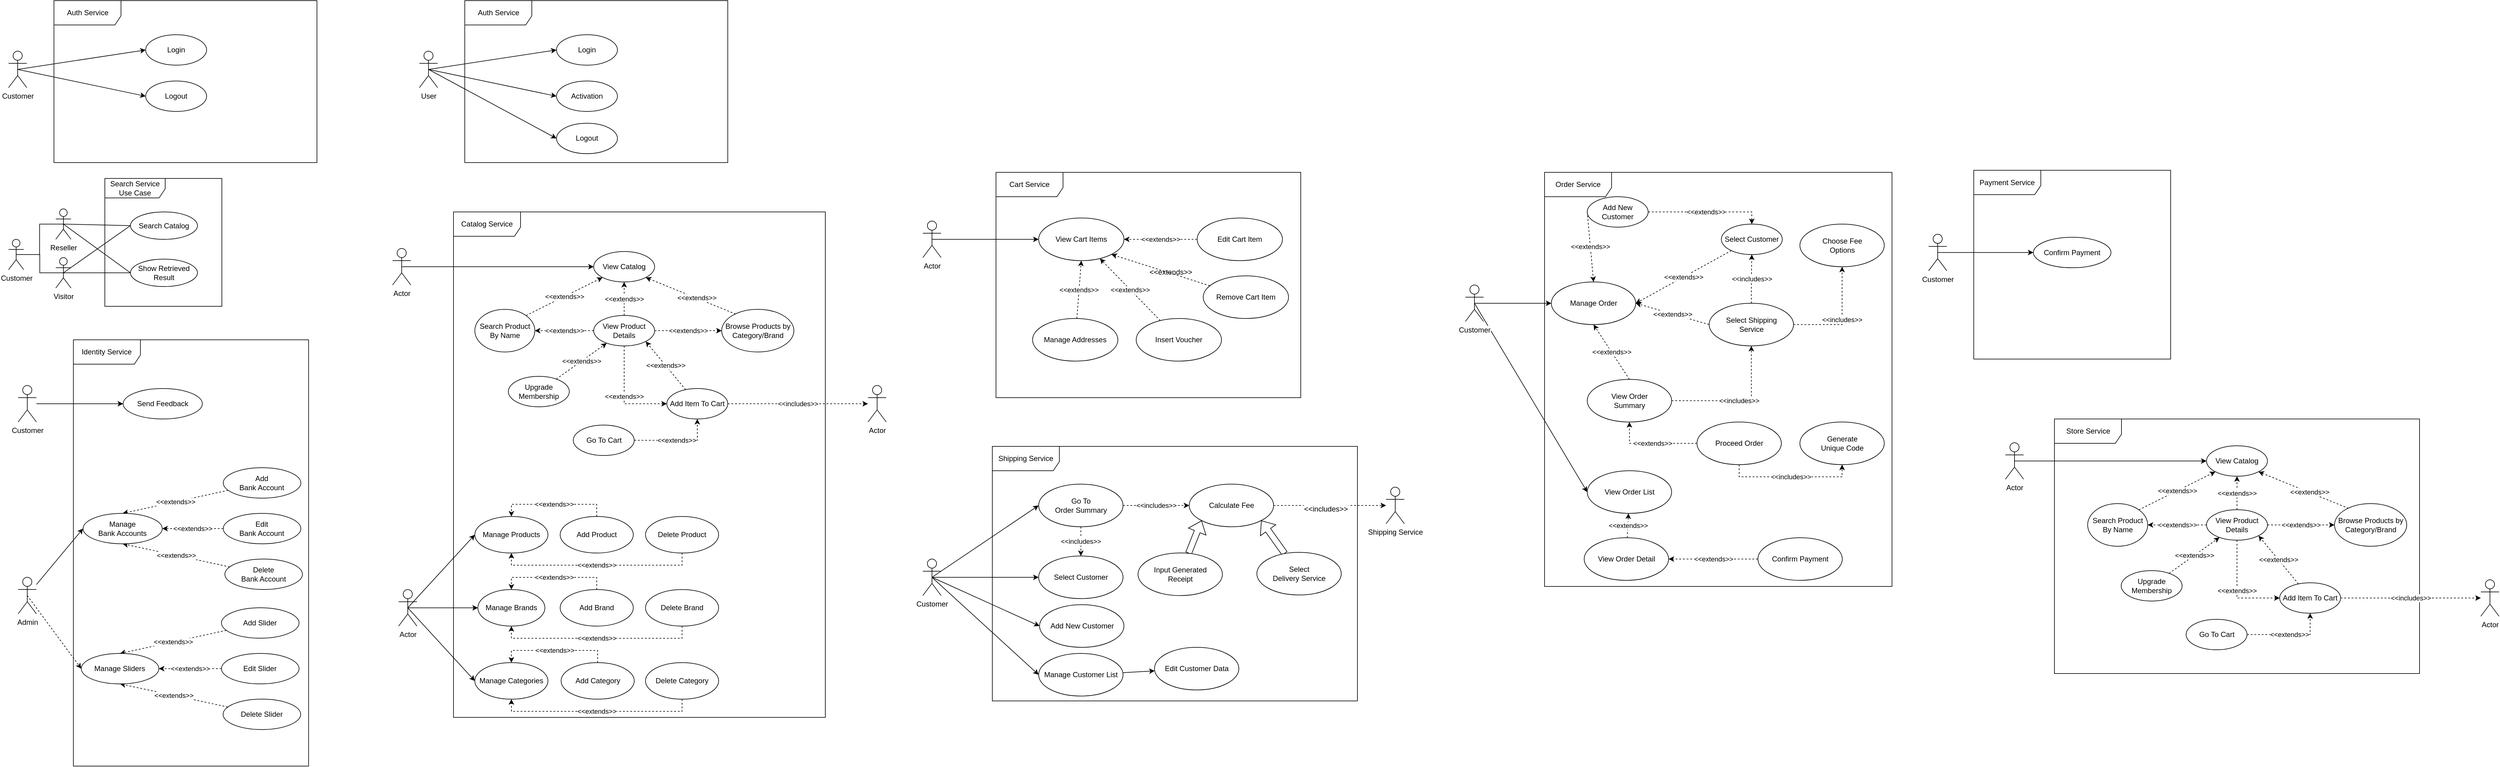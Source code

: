 <mxfile version="12.4.8" type="github" pages="2">
  <diagram id="EZ-Fo409MBvBVe8mJaMu" name="use_case_diagram">
    <mxGraphModel dx="1447" dy="1994" grid="1" gridSize="10" guides="1" tooltips="1" connect="1" arrows="1" fold="1" page="1" pageScale="1" pageWidth="827" pageHeight="1169" math="0" shadow="0">
      <root>
        <mxCell id="0"/>
        <mxCell id="1" parent="0"/>
        <mxCell id="HigYBwu25Xkicgy7qNuS-62" value="Search Service Use Case" style="shape=umlFrame;whiteSpace=wrap;html=1;strokeColor=#000000;fillColor=none;width=99;height=32;" parent="1" vertex="1">
          <mxGeometry x="198" y="40" width="192" height="210" as="geometry"/>
        </mxCell>
        <mxCell id="HigYBwu25Xkicgy7qNuS-63" style="edgeStyle=orthogonalEdgeStyle;rounded=0;orthogonalLoop=1;jettySize=auto;html=1;exitX=0.5;exitY=0.5;exitDx=0;exitDy=0;exitPerimeter=0;entryX=0.5;entryY=0.5;entryDx=0;entryDy=0;entryPerimeter=0;endArrow=none;endFill=0;" parent="1" source="HigYBwu25Xkicgy7qNuS-65" target="HigYBwu25Xkicgy7qNuS-68" edge="1">
          <mxGeometry relative="1" as="geometry">
            <Array as="points">
              <mxPoint x="91" y="165"/>
              <mxPoint x="91" y="115"/>
            </Array>
          </mxGeometry>
        </mxCell>
        <mxCell id="HigYBwu25Xkicgy7qNuS-64" style="edgeStyle=orthogonalEdgeStyle;rounded=0;orthogonalLoop=1;jettySize=auto;html=1;exitX=0.5;exitY=0.5;exitDx=0;exitDy=0;exitPerimeter=0;entryX=0.5;entryY=0.5;entryDx=0;entryDy=0;entryPerimeter=0;endArrow=none;endFill=0;" parent="1" source="HigYBwu25Xkicgy7qNuS-65" target="HigYBwu25Xkicgy7qNuS-71" edge="1">
          <mxGeometry relative="1" as="geometry"/>
        </mxCell>
        <mxCell id="HigYBwu25Xkicgy7qNuS-65" value="Customer" style="shape=umlActor;verticalLabelPosition=bottom;labelBackgroundColor=#ffffff;verticalAlign=top;html=1;strokeColor=#000000;" parent="1" vertex="1">
          <mxGeometry x="40" y="140" width="25" height="50" as="geometry"/>
        </mxCell>
        <mxCell id="HigYBwu25Xkicgy7qNuS-66" style="rounded=0;orthogonalLoop=1;jettySize=auto;html=1;exitX=0.5;exitY=0.5;exitDx=0;exitDy=0;exitPerimeter=0;endArrow=none;endFill=0;entryX=0;entryY=0.5;entryDx=0;entryDy=0;" parent="1" source="HigYBwu25Xkicgy7qNuS-68" target="HigYBwu25Xkicgy7qNuS-72" edge="1">
          <mxGeometry relative="1" as="geometry">
            <mxPoint x="205" y="72" as="targetPoint"/>
          </mxGeometry>
        </mxCell>
        <mxCell id="HigYBwu25Xkicgy7qNuS-67" style="edgeStyle=none;rounded=0;orthogonalLoop=1;jettySize=auto;html=1;exitX=0.5;exitY=0.5;exitDx=0;exitDy=0;exitPerimeter=0;entryX=0;entryY=0.5;entryDx=0;entryDy=0;endArrow=none;endFill=0;" parent="1" source="HigYBwu25Xkicgy7qNuS-68" target="HigYBwu25Xkicgy7qNuS-75" edge="1">
          <mxGeometry relative="1" as="geometry"/>
        </mxCell>
        <mxCell id="HigYBwu25Xkicgy7qNuS-68" value="Reseller" style="shape=umlActor;verticalLabelPosition=bottom;labelBackgroundColor=#ffffff;verticalAlign=top;html=1;strokeColor=#000000;" parent="1" vertex="1">
          <mxGeometry x="117.5" y="90" width="25" height="50" as="geometry"/>
        </mxCell>
        <mxCell id="HigYBwu25Xkicgy7qNuS-69" style="edgeStyle=none;rounded=0;orthogonalLoop=1;jettySize=auto;html=1;exitX=0.5;exitY=0.5;exitDx=0;exitDy=0;exitPerimeter=0;entryX=0;entryY=0.5;entryDx=0;entryDy=0;endArrow=none;endFill=0;" parent="1" source="HigYBwu25Xkicgy7qNuS-71" target="HigYBwu25Xkicgy7qNuS-72" edge="1">
          <mxGeometry relative="1" as="geometry"/>
        </mxCell>
        <mxCell id="HigYBwu25Xkicgy7qNuS-70" style="edgeStyle=none;rounded=0;orthogonalLoop=1;jettySize=auto;html=1;exitX=0.5;exitY=0.5;exitDx=0;exitDy=0;exitPerimeter=0;entryX=0;entryY=0.5;entryDx=0;entryDy=0;endArrow=none;endFill=0;" parent="1" source="HigYBwu25Xkicgy7qNuS-71" target="HigYBwu25Xkicgy7qNuS-75" edge="1">
          <mxGeometry relative="1" as="geometry"/>
        </mxCell>
        <mxCell id="HigYBwu25Xkicgy7qNuS-71" value="Visitor" style="shape=umlActor;verticalLabelPosition=bottom;labelBackgroundColor=#ffffff;verticalAlign=top;html=1;strokeColor=#000000;" parent="1" vertex="1">
          <mxGeometry x="117.5" y="170" width="25" height="50" as="geometry"/>
        </mxCell>
        <mxCell id="HigYBwu25Xkicgy7qNuS-72" value="Search Catalog" style="ellipse;whiteSpace=wrap;html=1;strokeColor=#000000;" parent="1" vertex="1">
          <mxGeometry x="240" y="95" width="110" height="45" as="geometry"/>
        </mxCell>
        <mxCell id="HigYBwu25Xkicgy7qNuS-75" value="Show Retrieved Result" style="ellipse;whiteSpace=wrap;html=1;strokeColor=#000000;" parent="1" vertex="1">
          <mxGeometry x="240" y="172.5" width="110" height="45" as="geometry"/>
        </mxCell>
        <mxCell id="lWTT0KXUw_2wQPV0KMFt-1" value="Payment Service" style="shape=umlFrame;whiteSpace=wrap;html=1;width=110;height=40;" parent="1" vertex="1">
          <mxGeometry x="3264.14" y="26.67" width="323" height="310" as="geometry"/>
        </mxCell>
        <mxCell id="lWTT0KXUw_2wQPV0KMFt-2" style="edgeStyle=none;rounded=0;orthogonalLoop=1;jettySize=auto;html=1;exitX=0.5;exitY=0.5;exitDx=0;exitDy=0;exitPerimeter=0;entryX=0;entryY=0.5;entryDx=0;entryDy=0;" parent="1" source="lWTT0KXUw_2wQPV0KMFt-6" target="lWTT0KXUw_2wQPV0KMFt-9" edge="1">
          <mxGeometry relative="1" as="geometry"/>
        </mxCell>
        <mxCell id="lWTT0KXUw_2wQPV0KMFt-6" value="Customer" style="shape=umlActor;verticalLabelPosition=bottom;labelBackgroundColor=#ffffff;verticalAlign=top;html=1;" parent="1" vertex="1">
          <mxGeometry x="3190" y="131.67" width="30" height="60" as="geometry"/>
        </mxCell>
        <mxCell id="lWTT0KXUw_2wQPV0KMFt-9" value="Confirm Payment" style="ellipse;whiteSpace=wrap;html=1;" parent="1" vertex="1">
          <mxGeometry x="3361.96" y="136.67" width="127.36" height="50" as="geometry"/>
        </mxCell>
        <mxCell id="uRKHgIGUSnySClVswHoB-1" value="Identity Service" style="shape=umlFrame;whiteSpace=wrap;html=1;width=110;height=40;" parent="1" vertex="1">
          <mxGeometry x="146.39" y="305" width="385.86" height="700" as="geometry"/>
        </mxCell>
        <mxCell id="uRKHgIGUSnySClVswHoB-2" style="rounded=0;orthogonalLoop=1;jettySize=auto;html=1;entryX=0;entryY=0.5;entryDx=0;entryDy=0;" parent="1" source="uRKHgIGUSnySClVswHoB-4" target="uRKHgIGUSnySClVswHoB-11" edge="1">
          <mxGeometry relative="1" as="geometry"/>
        </mxCell>
        <mxCell id="uRKHgIGUSnySClVswHoB-3" style="edgeStyle=none;rounded=0;orthogonalLoop=1;jettySize=auto;html=1;exitX=0.5;exitY=0.5;exitDx=0;exitDy=0;exitPerimeter=0;entryX=0;entryY=0.5;entryDx=0;entryDy=0;dashed=1;" parent="1" source="uRKHgIGUSnySClVswHoB-4" target="uRKHgIGUSnySClVswHoB-18" edge="1">
          <mxGeometry relative="1" as="geometry"/>
        </mxCell>
        <mxCell id="uRKHgIGUSnySClVswHoB-4" value="&lt;div&gt;Admin&lt;/div&gt;" style="shape=umlActor;verticalLabelPosition=bottom;labelBackgroundColor=#ffffff;verticalAlign=top;html=1;" parent="1" vertex="1">
          <mxGeometry x="55.75" y="695" width="30" height="60" as="geometry"/>
        </mxCell>
        <mxCell id="uRKHgIGUSnySClVswHoB-5" value="&amp;lt;&amp;lt;extends&amp;gt;&amp;gt;" style="edgeStyle=none;rounded=0;orthogonalLoop=1;jettySize=auto;html=1;entryX=0.5;entryY=0;entryDx=0;entryDy=0;dashed=1;" parent="1" source="uRKHgIGUSnySClVswHoB-6" target="uRKHgIGUSnySClVswHoB-11" edge="1">
          <mxGeometry relative="1" as="geometry"/>
        </mxCell>
        <mxCell id="uRKHgIGUSnySClVswHoB-6" value="&lt;div&gt;Add&lt;/div&gt;&lt;div&gt;Bank Account&lt;br&gt;&lt;/div&gt;" style="ellipse;whiteSpace=wrap;html=1;" parent="1" vertex="1">
          <mxGeometry x="392.25" y="515" width="127.36" height="50" as="geometry"/>
        </mxCell>
        <mxCell id="uRKHgIGUSnySClVswHoB-7" value="&amp;lt;&amp;lt;extends&amp;gt;&amp;gt;" style="edgeStyle=none;rounded=0;orthogonalLoop=1;jettySize=auto;html=1;dashed=1;" parent="1" source="uRKHgIGUSnySClVswHoB-8" target="uRKHgIGUSnySClVswHoB-11" edge="1">
          <mxGeometry relative="1" as="geometry">
            <mxPoint x="292.25" y="615" as="targetPoint"/>
          </mxGeometry>
        </mxCell>
        <mxCell id="uRKHgIGUSnySClVswHoB-8" value="Edit&lt;br&gt;Bank Account" style="ellipse;whiteSpace=wrap;html=1;" parent="1" vertex="1">
          <mxGeometry x="392.25" y="590" width="127.36" height="50" as="geometry"/>
        </mxCell>
        <mxCell id="uRKHgIGUSnySClVswHoB-9" value="&amp;lt;&amp;lt;extends&amp;gt;&amp;gt;" style="edgeStyle=none;rounded=0;orthogonalLoop=1;jettySize=auto;html=1;entryX=0.5;entryY=1;entryDx=0;entryDy=0;dashed=1;" parent="1" source="uRKHgIGUSnySClVswHoB-10" target="uRKHgIGUSnySClVswHoB-11" edge="1">
          <mxGeometry relative="1" as="geometry"/>
        </mxCell>
        <mxCell id="uRKHgIGUSnySClVswHoB-10" value="&lt;div&gt;Delete&lt;/div&gt;&lt;div&gt;Bank Account&lt;br&gt;&lt;/div&gt;" style="ellipse;whiteSpace=wrap;html=1;" parent="1" vertex="1">
          <mxGeometry x="394.89" y="665" width="127.36" height="50" as="geometry"/>
        </mxCell>
        <mxCell id="uRKHgIGUSnySClVswHoB-11" value="&lt;div&gt;Manage&lt;/div&gt;&lt;div&gt; Bank Accounts&lt;/div&gt;" style="ellipse;whiteSpace=wrap;html=1;" parent="1" vertex="1">
          <mxGeometry x="162.25" y="590" width="130" height="50" as="geometry"/>
        </mxCell>
        <mxCell id="uRKHgIGUSnySClVswHoB-12" value="&amp;lt;&amp;lt;extends&amp;gt;&amp;gt;" style="edgeStyle=none;rounded=0;orthogonalLoop=1;jettySize=auto;html=1;entryX=0.5;entryY=0;entryDx=0;entryDy=0;dashed=1;" parent="1" source="uRKHgIGUSnySClVswHoB-13" target="uRKHgIGUSnySClVswHoB-18" edge="1">
          <mxGeometry relative="1" as="geometry"/>
        </mxCell>
        <mxCell id="uRKHgIGUSnySClVswHoB-13" value="Add Slider" style="ellipse;whiteSpace=wrap;html=1;" parent="1" vertex="1">
          <mxGeometry x="389.32" y="745" width="127.36" height="50" as="geometry"/>
        </mxCell>
        <mxCell id="uRKHgIGUSnySClVswHoB-14" value="&amp;lt;&amp;lt;extends&amp;gt;&amp;gt;" style="edgeStyle=none;rounded=0;orthogonalLoop=1;jettySize=auto;html=1;dashed=1;" parent="1" source="uRKHgIGUSnySClVswHoB-15" target="uRKHgIGUSnySClVswHoB-18" edge="1">
          <mxGeometry relative="1" as="geometry">
            <mxPoint x="289.32" y="845" as="targetPoint"/>
          </mxGeometry>
        </mxCell>
        <mxCell id="uRKHgIGUSnySClVswHoB-15" value="Edit Slider" style="ellipse;whiteSpace=wrap;html=1;" parent="1" vertex="1">
          <mxGeometry x="389.32" y="820" width="127.36" height="50" as="geometry"/>
        </mxCell>
        <mxCell id="uRKHgIGUSnySClVswHoB-16" value="&amp;lt;&amp;lt;extends&amp;gt;&amp;gt;" style="edgeStyle=none;rounded=0;orthogonalLoop=1;jettySize=auto;html=1;entryX=0.5;entryY=1;entryDx=0;entryDy=0;dashed=1;" parent="1" source="uRKHgIGUSnySClVswHoB-17" target="uRKHgIGUSnySClVswHoB-18" edge="1">
          <mxGeometry relative="1" as="geometry"/>
        </mxCell>
        <mxCell id="uRKHgIGUSnySClVswHoB-17" value="Delete Slider" style="ellipse;whiteSpace=wrap;html=1;" parent="1" vertex="1">
          <mxGeometry x="391.96" y="895" width="127.36" height="50" as="geometry"/>
        </mxCell>
        <mxCell id="uRKHgIGUSnySClVswHoB-18" value="Manage Sliders" style="ellipse;whiteSpace=wrap;html=1;" parent="1" vertex="1">
          <mxGeometry x="159.32" y="820" width="127.36" height="50" as="geometry"/>
        </mxCell>
        <mxCell id="uRKHgIGUSnySClVswHoB-19" style="edgeStyle=none;rounded=0;orthogonalLoop=1;jettySize=auto;html=1;entryX=0;entryY=0.5;entryDx=0;entryDy=0;" parent="1" source="uRKHgIGUSnySClVswHoB-20" target="uRKHgIGUSnySClVswHoB-21" edge="1">
          <mxGeometry relative="1" as="geometry"/>
        </mxCell>
        <mxCell id="uRKHgIGUSnySClVswHoB-20" value="Customer" style="shape=umlActor;verticalLabelPosition=bottom;labelBackgroundColor=#ffffff;verticalAlign=top;html=1;" parent="1" vertex="1">
          <mxGeometry x="55.75" y="380" width="30" height="60" as="geometry"/>
        </mxCell>
        <mxCell id="uRKHgIGUSnySClVswHoB-21" value="Send Feedback" style="ellipse;whiteSpace=wrap;html=1;" parent="1" vertex="1">
          <mxGeometry x="228" y="385" width="130" height="50" as="geometry"/>
        </mxCell>
        <mxCell id="rvYSQPYyHR9uhLPdeCgA-1" value="Catalog Service" style="shape=umlFrame;whiteSpace=wrap;html=1;width=110;height=40;" parent="1" vertex="1">
          <mxGeometry x="770" y="95" width="610" height="830" as="geometry"/>
        </mxCell>
        <mxCell id="rvYSQPYyHR9uhLPdeCgA-2" value="&amp;lt;&amp;lt;extends&amp;gt;&amp;gt;" style="edgeStyle=none;rounded=0;orthogonalLoop=1;jettySize=auto;html=1;dashed=1;exitX=0;exitY=0.5;exitDx=0;exitDy=0;" parent="1" source="rvYSQPYyHR9uhLPdeCgA-5" target="rvYSQPYyHR9uhLPdeCgA-3" edge="1">
          <mxGeometry relative="1" as="geometry"/>
        </mxCell>
        <mxCell id="rvYSQPYyHR9uhLPdeCgA-3" value="Search Product By Name" style="ellipse;whiteSpace=wrap;html=1;" parent="1" vertex="1">
          <mxGeometry x="805" y="255" width="98.5" height="70" as="geometry"/>
        </mxCell>
        <mxCell id="rvYSQPYyHR9uhLPdeCgA-4" value="&amp;lt;&amp;lt;extends&amp;gt;&amp;gt;" style="edgeStyle=orthogonalEdgeStyle;rounded=0;orthogonalLoop=1;jettySize=auto;html=1;entryX=0;entryY=0.5;entryDx=0;entryDy=0;dashed=1;exitX=0.5;exitY=1;exitDx=0;exitDy=0;" parent="1" source="rvYSQPYyHR9uhLPdeCgA-5" target="rvYSQPYyHR9uhLPdeCgA-34" edge="1">
          <mxGeometry relative="1" as="geometry"/>
        </mxCell>
        <UserObject label="View Product Details" link="data:action/json,{&quot;actions&quot;:[{&quot;select&quot;: {&quot;cells&quot;: [&quot;A2yK13kjCU1uyrPjLgUl-12&quot;]}}]}" id="rvYSQPYyHR9uhLPdeCgA-5">
          <mxCell style="ellipse;whiteSpace=wrap;html=1;" parent="1" vertex="1">
            <mxGeometry x="1000" y="265" width="100" height="50" as="geometry"/>
          </mxCell>
        </UserObject>
        <mxCell id="rvYSQPYyHR9uhLPdeCgA-6" value="&amp;lt;&amp;lt;extends&amp;gt;&amp;gt;" style="edgeStyle=none;rounded=0;orthogonalLoop=1;jettySize=auto;html=1;dashed=1;exitX=1;exitY=0;exitDx=0;exitDy=0;" parent="1" source="rvYSQPYyHR9uhLPdeCgA-3" target="rvYSQPYyHR9uhLPdeCgA-9" edge="1">
          <mxGeometry relative="1" as="geometry"/>
        </mxCell>
        <mxCell id="rvYSQPYyHR9uhLPdeCgA-7" value="&amp;lt;&amp;lt;extends&amp;gt;&amp;gt;" style="edgeStyle=none;rounded=0;orthogonalLoop=1;jettySize=auto;html=1;dashed=1;exitX=0.241;exitY=0.143;exitDx=0;exitDy=0;entryX=1;entryY=1;entryDx=0;entryDy=0;exitPerimeter=0;" parent="1" source="rvYSQPYyHR9uhLPdeCgA-11" target="rvYSQPYyHR9uhLPdeCgA-9" edge="1">
          <mxGeometry x="-0.087" y="-1" relative="1" as="geometry">
            <mxPoint as="offset"/>
          </mxGeometry>
        </mxCell>
        <mxCell id="rvYSQPYyHR9uhLPdeCgA-8" value="&amp;lt;&amp;lt;extends&amp;gt;&amp;gt;" style="edgeStyle=none;rounded=0;orthogonalLoop=1;jettySize=auto;html=1;dashed=1;" parent="1" source="rvYSQPYyHR9uhLPdeCgA-5" target="rvYSQPYyHR9uhLPdeCgA-9" edge="1">
          <mxGeometry relative="1" as="geometry"/>
        </mxCell>
        <mxCell id="rvYSQPYyHR9uhLPdeCgA-9" value="View Catalog" style="ellipse;whiteSpace=wrap;html=1;" parent="1" vertex="1">
          <mxGeometry x="1000" y="160" width="100" height="50" as="geometry"/>
        </mxCell>
        <mxCell id="rvYSQPYyHR9uhLPdeCgA-10" value="&amp;lt;&amp;lt;extends&amp;gt;&amp;gt;" style="edgeStyle=none;rounded=0;orthogonalLoop=1;jettySize=auto;html=1;dashed=1;exitX=1;exitY=0.5;exitDx=0;exitDy=0;entryX=0;entryY=0.5;entryDx=0;entryDy=0;" parent="1" source="rvYSQPYyHR9uhLPdeCgA-5" target="rvYSQPYyHR9uhLPdeCgA-11" edge="1">
          <mxGeometry x="-0.003" relative="1" as="geometry">
            <mxPoint as="offset"/>
          </mxGeometry>
        </mxCell>
        <mxCell id="rvYSQPYyHR9uhLPdeCgA-11" value="Browse Products by Category/Brand" style="ellipse;whiteSpace=wrap;html=1;" parent="1" vertex="1">
          <mxGeometry x="1210" y="255" width="118.5" height="70" as="geometry"/>
        </mxCell>
        <mxCell id="rvYSQPYyHR9uhLPdeCgA-12" style="edgeStyle=none;rounded=0;orthogonalLoop=1;jettySize=auto;html=1;exitX=0.5;exitY=0.5;exitDx=0;exitDy=0;exitPerimeter=0;entryX=0;entryY=0.5;entryDx=0;entryDy=0;" parent="1" source="rvYSQPYyHR9uhLPdeCgA-13" target="rvYSQPYyHR9uhLPdeCgA-9" edge="1">
          <mxGeometry relative="1" as="geometry"/>
        </mxCell>
        <mxCell id="rvYSQPYyHR9uhLPdeCgA-13" value="Actor" style="shape=umlActor;verticalLabelPosition=bottom;labelBackgroundColor=#ffffff;verticalAlign=top;html=1;" parent="1" vertex="1">
          <mxGeometry x="670" y="155" width="30" height="60" as="geometry"/>
        </mxCell>
        <mxCell id="rvYSQPYyHR9uhLPdeCgA-14" value="&amp;lt;&amp;lt;extends&amp;gt;&amp;gt;" style="edgeStyle=orthogonalEdgeStyle;rounded=0;orthogonalLoop=1;jettySize=auto;html=1;entryX=0.5;entryY=0;entryDx=0;entryDy=0;dashed=1;exitX=0.5;exitY=0;exitDx=0;exitDy=0;" parent="1" source="rvYSQPYyHR9uhLPdeCgA-27" target="rvYSQPYyHR9uhLPdeCgA-16" edge="1">
          <mxGeometry relative="1" as="geometry"/>
        </mxCell>
        <mxCell id="rvYSQPYyHR9uhLPdeCgA-15" value="&amp;lt;&amp;lt;extends&amp;gt;&amp;gt;" style="edgeStyle=orthogonalEdgeStyle;rounded=0;orthogonalLoop=1;jettySize=auto;html=1;dashed=1;exitX=0.5;exitY=1;exitDx=0;exitDy=0;" parent="1" source="rvYSQPYyHR9uhLPdeCgA-28" target="rvYSQPYyHR9uhLPdeCgA-16" edge="1">
          <mxGeometry relative="1" as="geometry">
            <Array as="points">
              <mxPoint x="1145" y="915.13"/>
              <mxPoint x="865" y="915.13"/>
            </Array>
          </mxGeometry>
        </mxCell>
        <mxCell id="rvYSQPYyHR9uhLPdeCgA-16" value="Manage Categories" style="ellipse;whiteSpace=wrap;html=1;" parent="1" vertex="1">
          <mxGeometry x="805" y="835.13" width="120" height="60" as="geometry"/>
        </mxCell>
        <mxCell id="rvYSQPYyHR9uhLPdeCgA-17" value="&amp;lt;&amp;lt;extends&amp;gt;&amp;gt;" style="edgeStyle=orthogonalEdgeStyle;rounded=0;orthogonalLoop=1;jettySize=auto;html=1;entryX=0.5;entryY=0;entryDx=0;entryDy=0;dashed=1;exitX=0.5;exitY=0;exitDx=0;exitDy=0;" parent="1" source="rvYSQPYyHR9uhLPdeCgA-25" target="rvYSQPYyHR9uhLPdeCgA-19" edge="1">
          <mxGeometry relative="1" as="geometry"/>
        </mxCell>
        <mxCell id="rvYSQPYyHR9uhLPdeCgA-18" value="&amp;lt;&amp;lt;extends&amp;gt;&amp;gt;" style="edgeStyle=orthogonalEdgeStyle;rounded=0;orthogonalLoop=1;jettySize=auto;html=1;entryX=0.5;entryY=1;entryDx=0;entryDy=0;dashed=1;exitX=0.5;exitY=1;exitDx=0;exitDy=0;" parent="1" source="rvYSQPYyHR9uhLPdeCgA-26" target="rvYSQPYyHR9uhLPdeCgA-19" edge="1">
          <mxGeometry relative="1" as="geometry"/>
        </mxCell>
        <mxCell id="rvYSQPYyHR9uhLPdeCgA-19" value="Manage Brands" style="ellipse;whiteSpace=wrap;html=1;" parent="1" vertex="1">
          <mxGeometry x="810" y="715.13" width="110" height="60" as="geometry"/>
        </mxCell>
        <mxCell id="rvYSQPYyHR9uhLPdeCgA-20" value="&amp;lt;&amp;lt;extends&amp;gt;&amp;gt;" style="edgeStyle=orthogonalEdgeStyle;rounded=0;orthogonalLoop=1;jettySize=auto;html=1;exitX=0.5;exitY=0;exitDx=0;exitDy=0;entryX=0.5;entryY=0;entryDx=0;entryDy=0;dashed=1;" parent="1" source="rvYSQPYyHR9uhLPdeCgA-23" target="rvYSQPYyHR9uhLPdeCgA-22" edge="1">
          <mxGeometry relative="1" as="geometry"/>
        </mxCell>
        <mxCell id="rvYSQPYyHR9uhLPdeCgA-21" value="&amp;lt;&amp;lt;extends&amp;gt;&amp;gt;" style="edgeStyle=orthogonalEdgeStyle;rounded=0;orthogonalLoop=1;jettySize=auto;html=1;entryX=0.5;entryY=1;entryDx=0;entryDy=0;dashed=1;exitX=0.5;exitY=1;exitDx=0;exitDy=0;" parent="1" source="rvYSQPYyHR9uhLPdeCgA-24" target="rvYSQPYyHR9uhLPdeCgA-22" edge="1">
          <mxGeometry relative="1" as="geometry">
            <Array as="points">
              <mxPoint x="1145" y="675.13"/>
              <mxPoint x="865" y="675.13"/>
            </Array>
          </mxGeometry>
        </mxCell>
        <mxCell id="rvYSQPYyHR9uhLPdeCgA-22" value="Manage Products" style="ellipse;whiteSpace=wrap;html=1;" parent="1" vertex="1">
          <mxGeometry x="805" y="595.13" width="120" height="60" as="geometry"/>
        </mxCell>
        <mxCell id="rvYSQPYyHR9uhLPdeCgA-23" value="Add Product" style="ellipse;whiteSpace=wrap;html=1;" parent="1" vertex="1">
          <mxGeometry x="945" y="595.13" width="120" height="60" as="geometry"/>
        </mxCell>
        <mxCell id="rvYSQPYyHR9uhLPdeCgA-24" value="Delete Product" style="ellipse;whiteSpace=wrap;html=1;" parent="1" vertex="1">
          <mxGeometry x="1085" y="595.13" width="120" height="60" as="geometry"/>
        </mxCell>
        <mxCell id="rvYSQPYyHR9uhLPdeCgA-25" value="Add Brand" style="ellipse;whiteSpace=wrap;html=1;" parent="1" vertex="1">
          <mxGeometry x="945" y="715.13" width="120" height="60" as="geometry"/>
        </mxCell>
        <mxCell id="rvYSQPYyHR9uhLPdeCgA-26" value="Delete Brand" style="ellipse;whiteSpace=wrap;html=1;" parent="1" vertex="1">
          <mxGeometry x="1085" y="715.13" width="120" height="60" as="geometry"/>
        </mxCell>
        <mxCell id="rvYSQPYyHR9uhLPdeCgA-27" value="Add Category" style="ellipse;whiteSpace=wrap;html=1;" parent="1" vertex="1">
          <mxGeometry x="946.52" y="835.13" width="120" height="60" as="geometry"/>
        </mxCell>
        <mxCell id="rvYSQPYyHR9uhLPdeCgA-28" value="Delete Category" style="ellipse;whiteSpace=wrap;html=1;" parent="1" vertex="1">
          <mxGeometry x="1085" y="835.13" width="120" height="60" as="geometry"/>
        </mxCell>
        <mxCell id="rvYSQPYyHR9uhLPdeCgA-29" style="edgeStyle=none;rounded=0;orthogonalLoop=1;jettySize=auto;html=1;exitX=0.5;exitY=0.5;exitDx=0;exitDy=0;exitPerimeter=0;entryX=0;entryY=0.5;entryDx=0;entryDy=0;" parent="1" source="rvYSQPYyHR9uhLPdeCgA-32" target="rvYSQPYyHR9uhLPdeCgA-22" edge="1">
          <mxGeometry relative="1" as="geometry"/>
        </mxCell>
        <mxCell id="rvYSQPYyHR9uhLPdeCgA-30" style="edgeStyle=orthogonalEdgeStyle;rounded=0;orthogonalLoop=1;jettySize=auto;html=1;exitX=0.5;exitY=0.5;exitDx=0;exitDy=0;exitPerimeter=0;" parent="1" source="rvYSQPYyHR9uhLPdeCgA-32" target="rvYSQPYyHR9uhLPdeCgA-19" edge="1">
          <mxGeometry relative="1" as="geometry"/>
        </mxCell>
        <mxCell id="rvYSQPYyHR9uhLPdeCgA-31" style="rounded=0;orthogonalLoop=1;jettySize=auto;html=1;exitX=0.5;exitY=0.5;exitDx=0;exitDy=0;exitPerimeter=0;entryX=0;entryY=0.5;entryDx=0;entryDy=0;" parent="1" source="rvYSQPYyHR9uhLPdeCgA-32" target="rvYSQPYyHR9uhLPdeCgA-16" edge="1">
          <mxGeometry relative="1" as="geometry"/>
        </mxCell>
        <mxCell id="rvYSQPYyHR9uhLPdeCgA-32" value="Actor" style="shape=umlActor;verticalLabelPosition=bottom;labelBackgroundColor=#ffffff;verticalAlign=top;html=1;" parent="1" vertex="1">
          <mxGeometry x="680" y="715.13" width="30" height="60" as="geometry"/>
        </mxCell>
        <mxCell id="rvYSQPYyHR9uhLPdeCgA-33" value="&amp;lt;&amp;lt;extends&amp;gt;&amp;gt;" style="rounded=0;orthogonalLoop=1;jettySize=auto;html=1;dashed=1;entryX=1;entryY=1;entryDx=0;entryDy=0;" parent="1" source="rvYSQPYyHR9uhLPdeCgA-34" target="rvYSQPYyHR9uhLPdeCgA-5" edge="1">
          <mxGeometry relative="1" as="geometry"/>
        </mxCell>
        <mxCell id="rvYSQPYyHR9uhLPdeCgA-34" value="Add Item To Cart" style="ellipse;whiteSpace=wrap;html=1;" parent="1" vertex="1">
          <mxGeometry x="1120" y="385" width="100" height="50" as="geometry"/>
        </mxCell>
        <mxCell id="rvYSQPYyHR9uhLPdeCgA-35" value="&amp;lt;&amp;lt;extends&amp;gt;&amp;gt;" style="edgeStyle=none;rounded=0;orthogonalLoop=1;jettySize=auto;html=1;dashed=1;" parent="1" source="rvYSQPYyHR9uhLPdeCgA-36" target="rvYSQPYyHR9uhLPdeCgA-5" edge="1">
          <mxGeometry relative="1" as="geometry"/>
        </mxCell>
        <mxCell id="rvYSQPYyHR9uhLPdeCgA-36" value="Upgrade Membership" style="ellipse;whiteSpace=wrap;html=1;shadow=0;" parent="1" vertex="1">
          <mxGeometry x="860" y="365" width="100" height="50" as="geometry"/>
        </mxCell>
        <mxCell id="rvYSQPYyHR9uhLPdeCgA-37" value="&amp;lt;&amp;lt;extends&amp;gt;&amp;gt;" style="edgeStyle=orthogonalEdgeStyle;rounded=0;orthogonalLoop=1;jettySize=auto;html=1;dashed=1;" parent="1" source="rvYSQPYyHR9uhLPdeCgA-38" target="rvYSQPYyHR9uhLPdeCgA-34" edge="1">
          <mxGeometry relative="1" as="geometry"/>
        </mxCell>
        <mxCell id="rvYSQPYyHR9uhLPdeCgA-38" value="Go To Cart" style="ellipse;whiteSpace=wrap;html=1;" parent="1" vertex="1">
          <mxGeometry x="966.52" y="445" width="100" height="50" as="geometry"/>
        </mxCell>
        <mxCell id="rvYSQPYyHR9uhLPdeCgA-39" value="Order Service" style="shape=umlFrame;whiteSpace=wrap;html=1;width=110;height=40;" parent="1" vertex="1">
          <mxGeometry x="2560" y="30" width="570" height="680" as="geometry"/>
        </mxCell>
        <mxCell id="rvYSQPYyHR9uhLPdeCgA-40" value="&amp;lt;&amp;lt;extends&amp;gt;&amp;gt;" style="edgeStyle=none;rounded=0;orthogonalLoop=1;jettySize=auto;html=1;exitX=0;exitY=0.5;exitDx=0;exitDy=0;entryX=0.5;entryY=0;entryDx=0;entryDy=0;dashed=1;" parent="1" source="rvYSQPYyHR9uhLPdeCgA-48" target="rvYSQPYyHR9uhLPdeCgA-58" edge="1">
          <mxGeometry relative="1" as="geometry">
            <mxPoint x="2738.88" y="245" as="targetPoint"/>
          </mxGeometry>
        </mxCell>
        <mxCell id="rvYSQPYyHR9uhLPdeCgA-41" value="&amp;lt;&amp;lt;extends&amp;gt;&amp;gt;" style="edgeStyle=none;rounded=0;orthogonalLoop=1;jettySize=auto;html=1;dashed=1;entryX=1;entryY=0.5;entryDx=0;entryDy=0;" parent="1" source="rvYSQPYyHR9uhLPdeCgA-47" target="rvYSQPYyHR9uhLPdeCgA-58" edge="1">
          <mxGeometry relative="1" as="geometry">
            <mxPoint x="2738.88" y="245" as="targetPoint"/>
          </mxGeometry>
        </mxCell>
        <mxCell id="rvYSQPYyHR9uhLPdeCgA-42" value="&amp;lt;&amp;lt;extends&amp;gt;&amp;gt;" style="edgeStyle=none;rounded=0;orthogonalLoop=1;jettySize=auto;html=1;exitX=0;exitY=0.5;exitDx=0;exitDy=0;entryX=1;entryY=0.5;entryDx=0;entryDy=0;dashed=1;" parent="1" source="rvYSQPYyHR9uhLPdeCgA-51" target="rvYSQPYyHR9uhLPdeCgA-58" edge="1">
          <mxGeometry relative="1" as="geometry">
            <mxPoint x="2738.88" y="245" as="targetPoint"/>
          </mxGeometry>
        </mxCell>
        <mxCell id="rvYSQPYyHR9uhLPdeCgA-43" value="&lt;div&gt;&amp;lt;&amp;lt;extends&amp;gt;&amp;gt;&lt;/div&gt;" style="edgeStyle=none;rounded=0;orthogonalLoop=1;jettySize=auto;html=1;entryX=0.5;entryY=1;entryDx=0;entryDy=0;dashed=1;exitX=0.5;exitY=0;exitDx=0;exitDy=0;" parent="1" source="rvYSQPYyHR9uhLPdeCgA-55" target="rvYSQPYyHR9uhLPdeCgA-58" edge="1">
          <mxGeometry relative="1" as="geometry">
            <mxPoint x="2738.88" y="245" as="targetPoint"/>
          </mxGeometry>
        </mxCell>
        <mxCell id="rvYSQPYyHR9uhLPdeCgA-44" style="rounded=0;orthogonalLoop=1;jettySize=auto;html=1;exitX=0.5;exitY=0.5;exitDx=0;exitDy=0;exitPerimeter=0;entryX=0;entryY=0.5;entryDx=0;entryDy=0;" parent="1" source="rvYSQPYyHR9uhLPdeCgA-45" target="rvYSQPYyHR9uhLPdeCgA-61" edge="1">
          <mxGeometry relative="1" as="geometry"/>
        </mxCell>
        <mxCell id="rvYSQPYyHR9uhLPdeCgA-45" value="Customer" style="shape=umlActor;verticalLabelPosition=bottom;labelBackgroundColor=#ffffff;verticalAlign=top;html=1;" parent="1" vertex="1">
          <mxGeometry x="2430" y="215" width="30" height="60" as="geometry"/>
        </mxCell>
        <mxCell id="rvYSQPYyHR9uhLPdeCgA-46" value="&amp;lt;&amp;lt;extends&amp;gt;&amp;gt;" style="edgeStyle=orthogonalEdgeStyle;rounded=0;orthogonalLoop=1;jettySize=auto;html=1;exitX=1;exitY=0.5;exitDx=0;exitDy=0;entryX=0.5;entryY=0;entryDx=0;entryDy=0;dashed=1;" parent="1" source="rvYSQPYyHR9uhLPdeCgA-48" target="rvYSQPYyHR9uhLPdeCgA-47" edge="1">
          <mxGeometry relative="1" as="geometry"/>
        </mxCell>
        <mxCell id="rvYSQPYyHR9uhLPdeCgA-47" value="Select Customer" style="ellipse;whiteSpace=wrap;html=1;" parent="1" vertex="1">
          <mxGeometry x="2850" y="115" width="100" height="50" as="geometry"/>
        </mxCell>
        <mxCell id="rvYSQPYyHR9uhLPdeCgA-48" value="Add New Customer" style="ellipse;whiteSpace=wrap;html=1;" parent="1" vertex="1">
          <mxGeometry x="2630" y="70" width="100" height="50" as="geometry"/>
        </mxCell>
        <mxCell id="rvYSQPYyHR9uhLPdeCgA-49" value="&amp;lt;&amp;lt;includes&amp;gt;&amp;gt;" style="edgeStyle=orthogonalEdgeStyle;rounded=0;orthogonalLoop=1;jettySize=auto;html=1;exitX=0.5;exitY=0;exitDx=0;exitDy=0;entryX=0.5;entryY=1;entryDx=0;entryDy=0;dashed=1;" parent="1" source="rvYSQPYyHR9uhLPdeCgA-51" target="rvYSQPYyHR9uhLPdeCgA-47" edge="1">
          <mxGeometry relative="1" as="geometry"/>
        </mxCell>
        <mxCell id="rvYSQPYyHR9uhLPdeCgA-50" value="&amp;lt;&amp;lt;includes&amp;gt;&amp;gt;" style="edgeStyle=orthogonalEdgeStyle;rounded=0;orthogonalLoop=1;jettySize=auto;html=1;dashed=1;exitX=1;exitY=0.5;exitDx=0;exitDy=0;" parent="1" source="rvYSQPYyHR9uhLPdeCgA-51" target="rvYSQPYyHR9uhLPdeCgA-52" edge="1">
          <mxGeometry relative="1" as="geometry"/>
        </mxCell>
        <mxCell id="rvYSQPYyHR9uhLPdeCgA-51" value="&lt;div&gt;Select Shipping&lt;/div&gt;&lt;div&gt; Service&lt;/div&gt;" style="ellipse;whiteSpace=wrap;html=1;" parent="1" vertex="1">
          <mxGeometry x="2830" y="245" width="138.5" height="70" as="geometry"/>
        </mxCell>
        <mxCell id="rvYSQPYyHR9uhLPdeCgA-52" value="&lt;div&gt;Choose Fee&lt;/div&gt;&lt;div&gt; Options&lt;/div&gt;" style="ellipse;whiteSpace=wrap;html=1;" parent="1" vertex="1">
          <mxGeometry x="2978.88" y="115" width="138.5" height="70" as="geometry"/>
        </mxCell>
        <mxCell id="rvYSQPYyHR9uhLPdeCgA-53" value="&amp;lt;&amp;lt;includes&amp;gt;&amp;gt;" style="edgeStyle=orthogonalEdgeStyle;rounded=0;orthogonalLoop=1;jettySize=auto;html=1;entryX=0.5;entryY=1;entryDx=0;entryDy=0;dashed=1;" parent="1" source="rvYSQPYyHR9uhLPdeCgA-55" target="rvYSQPYyHR9uhLPdeCgA-51" edge="1">
          <mxGeometry relative="1" as="geometry"/>
        </mxCell>
        <mxCell id="rvYSQPYyHR9uhLPdeCgA-54" value="&amp;lt;&amp;lt;extends&amp;gt;&amp;gt;" style="edgeStyle=orthogonalEdgeStyle;rounded=0;orthogonalLoop=1;jettySize=auto;html=1;dashed=1;entryX=0.5;entryY=1;entryDx=0;entryDy=0;" parent="1" source="rvYSQPYyHR9uhLPdeCgA-57" target="rvYSQPYyHR9uhLPdeCgA-55" edge="1">
          <mxGeometry relative="1" as="geometry"/>
        </mxCell>
        <mxCell id="rvYSQPYyHR9uhLPdeCgA-55" value="&lt;div&gt;View Order&lt;/div&gt;&lt;div&gt;Summary&lt;br&gt;&lt;/div&gt;" style="ellipse;whiteSpace=wrap;html=1;" parent="1" vertex="1">
          <mxGeometry x="2630" y="370" width="138.5" height="70" as="geometry"/>
        </mxCell>
        <mxCell id="rvYSQPYyHR9uhLPdeCgA-56" value="&amp;lt;&amp;lt;includes&amp;gt;&amp;gt;" style="edgeStyle=orthogonalEdgeStyle;rounded=0;orthogonalLoop=1;jettySize=auto;html=1;entryX=0.5;entryY=1;entryDx=0;entryDy=0;dashed=1;exitX=0.5;exitY=1;exitDx=0;exitDy=0;" parent="1" source="rvYSQPYyHR9uhLPdeCgA-57" target="rvYSQPYyHR9uhLPdeCgA-65" edge="1">
          <mxGeometry relative="1" as="geometry"/>
        </mxCell>
        <mxCell id="rvYSQPYyHR9uhLPdeCgA-57" value="Proceed Order" style="ellipse;whiteSpace=wrap;html=1;" parent="1" vertex="1">
          <mxGeometry x="2810" y="440" width="138.5" height="70" as="geometry"/>
        </mxCell>
        <mxCell id="rvYSQPYyHR9uhLPdeCgA-58" value="Manage Order" style="ellipse;whiteSpace=wrap;html=1;" parent="1" vertex="1">
          <mxGeometry x="2571.13" y="210" width="138.5" height="70" as="geometry"/>
        </mxCell>
        <mxCell id="rvYSQPYyHR9uhLPdeCgA-59" style="edgeStyle=none;rounded=0;orthogonalLoop=1;jettySize=auto;html=1;exitX=0.5;exitY=0.5;exitDx=0;exitDy=0;exitPerimeter=0;entryX=0;entryY=0.5;entryDx=0;entryDy=0;" parent="1" source="rvYSQPYyHR9uhLPdeCgA-45" target="rvYSQPYyHR9uhLPdeCgA-58" edge="1">
          <mxGeometry relative="1" as="geometry">
            <mxPoint x="2502.14" y="160" as="sourcePoint"/>
            <mxPoint x="2800.0" y="305" as="targetPoint"/>
          </mxGeometry>
        </mxCell>
        <mxCell id="rvYSQPYyHR9uhLPdeCgA-60" value="&amp;lt;&amp;lt;extends&amp;gt;&amp;gt;" style="edgeStyle=none;rounded=0;orthogonalLoop=1;jettySize=auto;html=1;dashed=1;" parent="1" source="rvYSQPYyHR9uhLPdeCgA-62" target="rvYSQPYyHR9uhLPdeCgA-61" edge="1">
          <mxGeometry relative="1" as="geometry"/>
        </mxCell>
        <mxCell id="rvYSQPYyHR9uhLPdeCgA-61" value="View Order List" style="ellipse;whiteSpace=wrap;html=1;" parent="1" vertex="1">
          <mxGeometry x="2630" y="520" width="138.5" height="70" as="geometry"/>
        </mxCell>
        <mxCell id="rvYSQPYyHR9uhLPdeCgA-62" value="View Order Detail" style="ellipse;whiteSpace=wrap;html=1;" parent="1" vertex="1">
          <mxGeometry x="2625" y="630.0" width="138.5" height="70" as="geometry"/>
        </mxCell>
        <mxCell id="rvYSQPYyHR9uhLPdeCgA-63" value="&amp;lt;&amp;lt;extends&amp;gt;&amp;gt;" style="edgeStyle=none;rounded=0;orthogonalLoop=1;jettySize=auto;html=1;dashed=1;" parent="1" source="rvYSQPYyHR9uhLPdeCgA-64" target="rvYSQPYyHR9uhLPdeCgA-62" edge="1">
          <mxGeometry relative="1" as="geometry"/>
        </mxCell>
        <mxCell id="rvYSQPYyHR9uhLPdeCgA-64" value="Confirm Payment" style="ellipse;whiteSpace=wrap;html=1;" parent="1" vertex="1">
          <mxGeometry x="2910" y="630.0" width="138.5" height="70" as="geometry"/>
        </mxCell>
        <mxCell id="rvYSQPYyHR9uhLPdeCgA-65" value="&lt;div&gt;Generate&lt;/div&gt;&lt;div&gt;Unique Code&lt;br&gt;&lt;/div&gt;" style="ellipse;whiteSpace=wrap;html=1;" parent="1" vertex="1">
          <mxGeometry x="2978.88" y="440" width="138.5" height="70" as="geometry"/>
        </mxCell>
        <mxCell id="A2yK13kjCU1uyrPjLgUl-1" value="Cart Service" style="shape=umlFrame;whiteSpace=wrap;html=1;width=110;height=40;" parent="1" vertex="1">
          <mxGeometry x="1660" y="30" width="500" height="370" as="geometry"/>
        </mxCell>
        <mxCell id="A2yK13kjCU1uyrPjLgUl-2" style="edgeStyle=orthogonalEdgeStyle;rounded=0;orthogonalLoop=1;jettySize=auto;html=1;exitX=0.5;exitY=0.5;exitDx=0;exitDy=0;exitPerimeter=0;" parent="1" source="A2yK13kjCU1uyrPjLgUl-3" target="A2yK13kjCU1uyrPjLgUl-4" edge="1">
          <mxGeometry relative="1" as="geometry"/>
        </mxCell>
        <mxCell id="A2yK13kjCU1uyrPjLgUl-3" value="Actor" style="shape=umlActor;verticalLabelPosition=bottom;labelBackgroundColor=#ffffff;verticalAlign=top;html=1;shadow=0;" parent="1" vertex="1">
          <mxGeometry x="1540" y="110" width="30" height="60" as="geometry"/>
        </mxCell>
        <mxCell id="A2yK13kjCU1uyrPjLgUl-4" value="View Cart Items" style="ellipse;whiteSpace=wrap;html=1;shadow=0;" parent="1" vertex="1">
          <mxGeometry x="1730" y="105" width="140" height="70" as="geometry"/>
        </mxCell>
        <mxCell id="A2yK13kjCU1uyrPjLgUl-5" value="&amp;lt;&amp;lt;extends&amp;gt;&amp;gt;" style="rounded=0;orthogonalLoop=1;jettySize=auto;html=1;entryX=1;entryY=0.5;entryDx=0;entryDy=0;dashed=1;" parent="1" source="A2yK13kjCU1uyrPjLgUl-6" target="A2yK13kjCU1uyrPjLgUl-4" edge="1">
          <mxGeometry relative="1" as="geometry"/>
        </mxCell>
        <mxCell id="A2yK13kjCU1uyrPjLgUl-6" value="Edit Cart Item" style="ellipse;whiteSpace=wrap;html=1;shadow=0;" parent="1" vertex="1">
          <mxGeometry x="1990" y="105" width="140" height="70" as="geometry"/>
        </mxCell>
        <mxCell id="A2yK13kjCU1uyrPjLgUl-7" style="rounded=0;orthogonalLoop=1;jettySize=auto;html=1;entryX=1;entryY=1;entryDx=0;entryDy=0;dashed=1;" parent="1" source="A2yK13kjCU1uyrPjLgUl-8" target="A2yK13kjCU1uyrPjLgUl-4" edge="1">
          <mxGeometry relative="1" as="geometry"/>
        </mxCell>
        <mxCell id="A2yK13kjCU1uyrPjLgUl-8" value="Remove Cart Item" style="ellipse;whiteSpace=wrap;html=1;shadow=0;" parent="1" vertex="1">
          <mxGeometry x="2000" y="200" width="140" height="70" as="geometry"/>
        </mxCell>
        <mxCell id="A2yK13kjCU1uyrPjLgUl-9" value="&amp;lt;&amp;lt;extends&amp;gt;&amp;gt;" style="rounded=0;orthogonalLoop=1;jettySize=auto;html=1;dashed=1;" parent="1" source="A2yK13kjCU1uyrPjLgUl-10" target="A2yK13kjCU1uyrPjLgUl-4" edge="1">
          <mxGeometry relative="1" as="geometry"/>
        </mxCell>
        <mxCell id="A2yK13kjCU1uyrPjLgUl-10" value="Insert Voucher" style="ellipse;whiteSpace=wrap;html=1;shadow=0;" parent="1" vertex="1">
          <mxGeometry x="1890" y="270" width="140" height="70" as="geometry"/>
        </mxCell>
        <mxCell id="A2yK13kjCU1uyrPjLgUl-11" value="&amp;lt;&amp;lt;extends&amp;gt;&amp;gt;" style="edgeStyle=none;rounded=0;orthogonalLoop=1;jettySize=auto;html=1;entryX=0.5;entryY=1;entryDx=0;entryDy=0;dashed=1;" parent="1" source="A2yK13kjCU1uyrPjLgUl-12" target="A2yK13kjCU1uyrPjLgUl-4" edge="1">
          <mxGeometry relative="1" as="geometry"/>
        </mxCell>
        <mxCell id="A2yK13kjCU1uyrPjLgUl-12" value="Manage Addresses" style="ellipse;whiteSpace=wrap;html=1;shadow=0;" parent="1" vertex="1">
          <mxGeometry x="1720" y="270" width="140" height="70" as="geometry"/>
        </mxCell>
        <mxCell id="A2yK13kjCU1uyrPjLgUl-13" value="&amp;lt;&amp;lt;extends&amp;gt;&amp;gt;" style="text;html=1;" parent="1" vertex="1">
          <mxGeometry x="1910" y="180" width="40" height="30" as="geometry"/>
        </mxCell>
        <mxCell id="A2yK13kjCU1uyrPjLgUl-15" value="&amp;lt;&amp;lt;includes&amp;gt;&amp;gt;" style="edgeStyle=none;rounded=0;orthogonalLoop=1;jettySize=auto;html=1;exitX=1;exitY=0.5;exitDx=0;exitDy=0;dashed=1;" parent="1" source="rvYSQPYyHR9uhLPdeCgA-34" target="A2yK13kjCU1uyrPjLgUl-14" edge="1">
          <mxGeometry relative="1" as="geometry"/>
        </mxCell>
        <mxCell id="A2yK13kjCU1uyrPjLgUl-14" value="Actor" style="shape=umlActor;verticalLabelPosition=bottom;labelBackgroundColor=#ffffff;verticalAlign=top;html=1;shadow=0;" parent="1" vertex="1">
          <mxGeometry x="1450" y="380" width="30" height="60" as="geometry"/>
        </mxCell>
        <mxCell id="WujWwcWrSAc2xZpcvEIS-1" value="Shipping Service" style="shape=umlFrame;whiteSpace=wrap;html=1;width=110;height=40;comic=0;" parent="1" vertex="1">
          <mxGeometry x="1654" y="480" width="599" height="418" as="geometry"/>
        </mxCell>
        <mxCell id="WujWwcWrSAc2xZpcvEIS-2" style="edgeStyle=none;rounded=0;orthogonalLoop=1;jettySize=auto;html=1;entryX=0;entryY=0.5;entryDx=0;entryDy=0;exitX=0.5;exitY=0.5;exitDx=0;exitDy=0;exitPerimeter=0;" parent="1" source="WujWwcWrSAc2xZpcvEIS-4" target="WujWwcWrSAc2xZpcvEIS-7" edge="1">
          <mxGeometry relative="1" as="geometry"/>
        </mxCell>
        <mxCell id="WujWwcWrSAc2xZpcvEIS-3" style="edgeStyle=none;rounded=0;orthogonalLoop=1;jettySize=auto;html=1;exitX=0.5;exitY=0.5;exitDx=0;exitDy=0;exitPerimeter=0;entryX=0;entryY=0.5;entryDx=0;entryDy=0;" parent="1" source="WujWwcWrSAc2xZpcvEIS-4" target="WujWwcWrSAc2xZpcvEIS-16" edge="1">
          <mxGeometry relative="1" as="geometry"/>
        </mxCell>
        <mxCell id="u3o8UP8wdx8_yTyX0-sV-4" style="rounded=0;orthogonalLoop=1;jettySize=auto;html=1;exitX=0.5;exitY=0.5;exitDx=0;exitDy=0;exitPerimeter=0;entryX=0;entryY=0.5;entryDx=0;entryDy=0;" parent="1" source="WujWwcWrSAc2xZpcvEIS-4" target="u3o8UP8wdx8_yTyX0-sV-1" edge="1">
          <mxGeometry relative="1" as="geometry"/>
        </mxCell>
        <mxCell id="WujWwcWrSAc2xZpcvEIS-4" value="Customer" style="shape=umlActor;verticalLabelPosition=bottom;labelBackgroundColor=#ffffff;verticalAlign=top;html=1;" parent="1" vertex="1">
          <mxGeometry x="1540" y="665" width="30" height="60" as="geometry"/>
        </mxCell>
        <mxCell id="WujWwcWrSAc2xZpcvEIS-5" value="Select Customer" style="ellipse;whiteSpace=wrap;html=1;" parent="1" vertex="1">
          <mxGeometry x="1730" y="660" width="138.5" height="70" as="geometry"/>
        </mxCell>
        <mxCell id="WujWwcWrSAc2xZpcvEIS-6" style="edgeStyle=none;rounded=0;orthogonalLoop=1;jettySize=auto;html=1;exitX=0.5;exitY=0.5;exitDx=0;exitDy=0;exitPerimeter=0;entryX=0;entryY=0.5;entryDx=0;entryDy=0;" parent="1" source="WujWwcWrSAc2xZpcvEIS-4" target="WujWwcWrSAc2xZpcvEIS-5" edge="1">
          <mxGeometry relative="1" as="geometry">
            <mxPoint x="1612.14" y="610" as="sourcePoint"/>
            <mxPoint x="1910.0" y="755" as="targetPoint"/>
          </mxGeometry>
        </mxCell>
        <mxCell id="WujWwcWrSAc2xZpcvEIS-7" value="Add New Customer" style="ellipse;whiteSpace=wrap;html=1;" parent="1" vertex="1">
          <mxGeometry x="1731.5" y="740" width="138.5" height="70" as="geometry"/>
        </mxCell>
        <mxCell id="WujWwcWrSAc2xZpcvEIS-8" style="edgeStyle=none;rounded=0;orthogonalLoop=1;jettySize=auto;html=1;dashed=1;" parent="1" source="WujWwcWrSAc2xZpcvEIS-11" target="WujWwcWrSAc2xZpcvEIS-10" edge="1">
          <mxGeometry relative="1" as="geometry"/>
        </mxCell>
        <mxCell id="WujWwcWrSAc2xZpcvEIS-9" value="&amp;lt;&amp;lt;includes&amp;gt;&amp;gt;" style="text;html=1;align=center;verticalAlign=middle;resizable=0;points=[];;labelBackgroundColor=#ffffff;" parent="WujWwcWrSAc2xZpcvEIS-8" vertex="1" connectable="0">
          <mxGeometry x="-0.084" y="-6" relative="1" as="geometry">
            <mxPoint x="1" as="offset"/>
          </mxGeometry>
        </mxCell>
        <mxCell id="WujWwcWrSAc2xZpcvEIS-10" value="Shipping Service" style="shape=umlActor;verticalLabelPosition=bottom;labelBackgroundColor=#ffffff;verticalAlign=top;html=1;" parent="1" vertex="1">
          <mxGeometry x="2300" y="547" width="30" height="60" as="geometry"/>
        </mxCell>
        <mxCell id="WujWwcWrSAc2xZpcvEIS-11" value="Calculate Fee" style="ellipse;whiteSpace=wrap;html=1;" parent="1" vertex="1">
          <mxGeometry x="1977" y="542" width="138.5" height="70" as="geometry"/>
        </mxCell>
        <mxCell id="WujWwcWrSAc2xZpcvEIS-12" value="" style="edgeStyle=none;rounded=0;orthogonalLoop=1;jettySize=auto;html=1;shape=flexArrow;entryX=0;entryY=1;entryDx=0;entryDy=0;" parent="1" source="WujWwcWrSAc2xZpcvEIS-13" target="WujWwcWrSAc2xZpcvEIS-11" edge="1">
          <mxGeometry relative="1" as="geometry"/>
        </mxCell>
        <mxCell id="WujWwcWrSAc2xZpcvEIS-13" value="&lt;div&gt;Input Generated&lt;/div&gt;&lt;div&gt;Receipt&lt;br&gt;&lt;/div&gt;" style="ellipse;whiteSpace=wrap;html=1;" parent="1" vertex="1">
          <mxGeometry x="1893" y="655" width="138.5" height="70" as="geometry"/>
        </mxCell>
        <mxCell id="WujWwcWrSAc2xZpcvEIS-14" value="&amp;lt;&amp;lt;includes&amp;gt;&amp;gt;" style="edgeStyle=none;rounded=0;orthogonalLoop=1;jettySize=auto;html=1;dashed=1;" parent="1" source="WujWwcWrSAc2xZpcvEIS-16" target="WujWwcWrSAc2xZpcvEIS-5" edge="1">
          <mxGeometry relative="1" as="geometry"/>
        </mxCell>
        <mxCell id="WujWwcWrSAc2xZpcvEIS-15" value="&amp;lt;&amp;lt;includes&amp;gt;&amp;gt;" style="edgeStyle=none;rounded=0;orthogonalLoop=1;jettySize=auto;html=1;entryX=0;entryY=0.5;entryDx=0;entryDy=0;dashed=1;" parent="1" source="WujWwcWrSAc2xZpcvEIS-16" target="WujWwcWrSAc2xZpcvEIS-11" edge="1">
          <mxGeometry relative="1" as="geometry"/>
        </mxCell>
        <mxCell id="WujWwcWrSAc2xZpcvEIS-16" value="&lt;div&gt;Go To&lt;/div&gt;&lt;div&gt;Order Summary&lt;br&gt;&lt;/div&gt;" style="ellipse;whiteSpace=wrap;html=1;" parent="1" vertex="1">
          <mxGeometry x="1730" y="542" width="138.5" height="70" as="geometry"/>
        </mxCell>
        <mxCell id="WujWwcWrSAc2xZpcvEIS-17" style="edgeStyle=none;rounded=0;orthogonalLoop=1;jettySize=auto;html=1;entryX=1;entryY=1;entryDx=0;entryDy=0;shape=flexArrow;strokeColor=#000000;fillColor=none;gradientColor=none;" parent="1" source="WujWwcWrSAc2xZpcvEIS-18" target="WujWwcWrSAc2xZpcvEIS-11" edge="1">
          <mxGeometry relative="1" as="geometry"/>
        </mxCell>
        <mxCell id="WujWwcWrSAc2xZpcvEIS-18" value="&lt;div&gt;Select&lt;/div&gt;&lt;div&gt;Delivery Service&lt;br&gt;&lt;/div&gt;" style="ellipse;whiteSpace=wrap;html=1;" parent="1" vertex="1">
          <mxGeometry x="2088" y="654" width="138.5" height="70" as="geometry"/>
        </mxCell>
        <mxCell id="GRKegcldRor9UnuBUJIJ-1" style="edgeStyle=none;rounded=0;orthogonalLoop=1;jettySize=auto;html=1;" parent="1" source="u3o8UP8wdx8_yTyX0-sV-1" target="u3o8UP8wdx8_yTyX0-sV-2" edge="1">
          <mxGeometry relative="1" as="geometry"/>
        </mxCell>
        <mxCell id="u3o8UP8wdx8_yTyX0-sV-1" value="Manage Customer List" style="ellipse;whiteSpace=wrap;html=1;" parent="1" vertex="1">
          <mxGeometry x="1730" y="820" width="138.5" height="70" as="geometry"/>
        </mxCell>
        <mxCell id="u3o8UP8wdx8_yTyX0-sV-2" value="Edit Customer Data" style="ellipse;whiteSpace=wrap;html=1;" parent="1" vertex="1">
          <mxGeometry x="1920" y="810" width="138.5" height="70" as="geometry"/>
        </mxCell>
        <mxCell id="C9piIeWWQT0Mzecff3mY-1" value="Store Service" style="shape=umlFrame;whiteSpace=wrap;html=1;width=110;height=40;comic=0;" parent="1" vertex="1">
          <mxGeometry x="3396.5" y="435" width="599" height="418" as="geometry"/>
        </mxCell>
        <mxCell id="C9piIeWWQT0Mzecff3mY-2" value="&amp;lt;&amp;lt;extends&amp;gt;&amp;gt;" style="edgeStyle=none;rounded=0;orthogonalLoop=1;jettySize=auto;html=1;dashed=1;exitX=0;exitY=0.5;exitDx=0;exitDy=0;" parent="1" source="C9piIeWWQT0Mzecff3mY-5" target="C9piIeWWQT0Mzecff3mY-3" edge="1">
          <mxGeometry relative="1" as="geometry"/>
        </mxCell>
        <mxCell id="C9piIeWWQT0Mzecff3mY-3" value="Search Product By Name" style="ellipse;whiteSpace=wrap;html=1;" parent="1" vertex="1">
          <mxGeometry x="3451" y="574" width="98.5" height="70" as="geometry"/>
        </mxCell>
        <mxCell id="C9piIeWWQT0Mzecff3mY-4" value="&amp;lt;&amp;lt;extends&amp;gt;&amp;gt;" style="edgeStyle=orthogonalEdgeStyle;rounded=0;orthogonalLoop=1;jettySize=auto;html=1;entryX=0;entryY=0.5;entryDx=0;entryDy=0;dashed=1;exitX=0.5;exitY=1;exitDx=0;exitDy=0;" parent="1" source="C9piIeWWQT0Mzecff3mY-5" target="C9piIeWWQT0Mzecff3mY-15" edge="1">
          <mxGeometry relative="1" as="geometry"/>
        </mxCell>
        <UserObject label="View Product Details" link="data:action/json,{&quot;actions&quot;:[{&quot;select&quot;:{&quot;cells&quot;:[&quot;A2yK13kjCU1uyrPjLgUl-12&quot;]}}]}" id="C9piIeWWQT0Mzecff3mY-5">
          <mxCell style="ellipse;whiteSpace=wrap;html=1;" parent="1" vertex="1">
            <mxGeometry x="3646" y="584" width="100" height="50" as="geometry"/>
          </mxCell>
        </UserObject>
        <mxCell id="C9piIeWWQT0Mzecff3mY-6" value="&amp;lt;&amp;lt;extends&amp;gt;&amp;gt;" style="edgeStyle=none;rounded=0;orthogonalLoop=1;jettySize=auto;html=1;dashed=1;exitX=1;exitY=0;exitDx=0;exitDy=0;" parent="1" source="C9piIeWWQT0Mzecff3mY-3" target="C9piIeWWQT0Mzecff3mY-9" edge="1">
          <mxGeometry relative="1" as="geometry"/>
        </mxCell>
        <mxCell id="C9piIeWWQT0Mzecff3mY-7" value="&amp;lt;&amp;lt;extends&amp;gt;&amp;gt;" style="edgeStyle=none;rounded=0;orthogonalLoop=1;jettySize=auto;html=1;dashed=1;exitX=0.241;exitY=0.143;exitDx=0;exitDy=0;entryX=1;entryY=1;entryDx=0;entryDy=0;exitPerimeter=0;" parent="1" source="C9piIeWWQT0Mzecff3mY-11" target="C9piIeWWQT0Mzecff3mY-9" edge="1">
          <mxGeometry x="-0.087" y="-1" relative="1" as="geometry">
            <mxPoint as="offset"/>
          </mxGeometry>
        </mxCell>
        <mxCell id="C9piIeWWQT0Mzecff3mY-8" value="&amp;lt;&amp;lt;extends&amp;gt;&amp;gt;" style="edgeStyle=none;rounded=0;orthogonalLoop=1;jettySize=auto;html=1;dashed=1;" parent="1" source="C9piIeWWQT0Mzecff3mY-5" target="C9piIeWWQT0Mzecff3mY-9" edge="1">
          <mxGeometry relative="1" as="geometry"/>
        </mxCell>
        <mxCell id="C9piIeWWQT0Mzecff3mY-9" value="View Catalog" style="ellipse;whiteSpace=wrap;html=1;" parent="1" vertex="1">
          <mxGeometry x="3646" y="479" width="100" height="50" as="geometry"/>
        </mxCell>
        <mxCell id="C9piIeWWQT0Mzecff3mY-10" value="&amp;lt;&amp;lt;extends&amp;gt;&amp;gt;" style="edgeStyle=none;rounded=0;orthogonalLoop=1;jettySize=auto;html=1;dashed=1;exitX=1;exitY=0.5;exitDx=0;exitDy=0;entryX=0;entryY=0.5;entryDx=0;entryDy=0;" parent="1" source="C9piIeWWQT0Mzecff3mY-5" target="C9piIeWWQT0Mzecff3mY-11" edge="1">
          <mxGeometry x="-0.003" relative="1" as="geometry">
            <mxPoint as="offset"/>
          </mxGeometry>
        </mxCell>
        <mxCell id="C9piIeWWQT0Mzecff3mY-11" value="Browse Products by Category/Brand" style="ellipse;whiteSpace=wrap;html=1;" parent="1" vertex="1">
          <mxGeometry x="3856" y="574" width="118.5" height="70" as="geometry"/>
        </mxCell>
        <mxCell id="C9piIeWWQT0Mzecff3mY-12" style="edgeStyle=none;rounded=0;orthogonalLoop=1;jettySize=auto;html=1;exitX=0.5;exitY=0.5;exitDx=0;exitDy=0;exitPerimeter=0;entryX=0;entryY=0.5;entryDx=0;entryDy=0;" parent="1" source="C9piIeWWQT0Mzecff3mY-13" target="C9piIeWWQT0Mzecff3mY-9" edge="1">
          <mxGeometry relative="1" as="geometry"/>
        </mxCell>
        <mxCell id="C9piIeWWQT0Mzecff3mY-13" value="Actor" style="shape=umlActor;verticalLabelPosition=bottom;labelBackgroundColor=#ffffff;verticalAlign=top;html=1;" parent="1" vertex="1">
          <mxGeometry x="3316" y="474" width="30" height="60" as="geometry"/>
        </mxCell>
        <mxCell id="C9piIeWWQT0Mzecff3mY-14" value="&amp;lt;&amp;lt;extends&amp;gt;&amp;gt;" style="rounded=0;orthogonalLoop=1;jettySize=auto;html=1;dashed=1;entryX=1;entryY=1;entryDx=0;entryDy=0;" parent="1" source="C9piIeWWQT0Mzecff3mY-15" target="C9piIeWWQT0Mzecff3mY-5" edge="1">
          <mxGeometry relative="1" as="geometry"/>
        </mxCell>
        <mxCell id="C9piIeWWQT0Mzecff3mY-15" value="Add Item To Cart" style="ellipse;whiteSpace=wrap;html=1;" parent="1" vertex="1">
          <mxGeometry x="3766" y="704" width="100" height="50" as="geometry"/>
        </mxCell>
        <mxCell id="C9piIeWWQT0Mzecff3mY-16" value="&amp;lt;&amp;lt;extends&amp;gt;&amp;gt;" style="edgeStyle=none;rounded=0;orthogonalLoop=1;jettySize=auto;html=1;dashed=1;" parent="1" source="C9piIeWWQT0Mzecff3mY-17" target="C9piIeWWQT0Mzecff3mY-5" edge="1">
          <mxGeometry relative="1" as="geometry"/>
        </mxCell>
        <mxCell id="C9piIeWWQT0Mzecff3mY-17" value="Upgrade Membership" style="ellipse;whiteSpace=wrap;html=1;shadow=0;" parent="1" vertex="1">
          <mxGeometry x="3506" y="684" width="100" height="50" as="geometry"/>
        </mxCell>
        <mxCell id="C9piIeWWQT0Mzecff3mY-18" value="&amp;lt;&amp;lt;extends&amp;gt;&amp;gt;" style="edgeStyle=orthogonalEdgeStyle;rounded=0;orthogonalLoop=1;jettySize=auto;html=1;dashed=1;" parent="1" source="C9piIeWWQT0Mzecff3mY-19" target="C9piIeWWQT0Mzecff3mY-15" edge="1">
          <mxGeometry relative="1" as="geometry"/>
        </mxCell>
        <mxCell id="C9piIeWWQT0Mzecff3mY-19" value="Go To Cart" style="ellipse;whiteSpace=wrap;html=1;" parent="1" vertex="1">
          <mxGeometry x="3612.52" y="764" width="100" height="50" as="geometry"/>
        </mxCell>
        <mxCell id="C9piIeWWQT0Mzecff3mY-20" value="&amp;lt;&amp;lt;includes&amp;gt;&amp;gt;" style="edgeStyle=none;rounded=0;orthogonalLoop=1;jettySize=auto;html=1;exitX=1;exitY=0.5;exitDx=0;exitDy=0;dashed=1;" parent="1" source="C9piIeWWQT0Mzecff3mY-15" target="C9piIeWWQT0Mzecff3mY-21" edge="1">
          <mxGeometry relative="1" as="geometry"/>
        </mxCell>
        <mxCell id="C9piIeWWQT0Mzecff3mY-21" value="Actor" style="shape=umlActor;verticalLabelPosition=bottom;labelBackgroundColor=#ffffff;verticalAlign=top;html=1;shadow=0;" parent="1" vertex="1">
          <mxGeometry x="4096" y="699" width="30" height="60" as="geometry"/>
        </mxCell>
        <mxCell id="gmVM3oH8VwTmjs93BLyo-13" value="Auth Service" style="shape=umlFrame;whiteSpace=wrap;html=1;width=110;height=40;comic=0;" parent="1" vertex="1">
          <mxGeometry x="788.5" y="-252" width="431.5" height="266" as="geometry"/>
        </mxCell>
        <mxCell id="gmVM3oH8VwTmjs93BLyo-14" value="Login" style="ellipse;whiteSpace=wrap;html=1;" parent="1" vertex="1">
          <mxGeometry x="939" y="-196" width="100" height="50" as="geometry"/>
        </mxCell>
        <mxCell id="gmVM3oH8VwTmjs93BLyo-15" style="edgeStyle=none;rounded=0;orthogonalLoop=1;jettySize=auto;html=1;exitX=0.5;exitY=0.5;exitDx=0;exitDy=0;exitPerimeter=0;entryX=0;entryY=0.5;entryDx=0;entryDy=0;" parent="1" source="gmVM3oH8VwTmjs93BLyo-17" target="gmVM3oH8VwTmjs93BLyo-14" edge="1">
          <mxGeometry relative="1" as="geometry"/>
        </mxCell>
        <mxCell id="gmVM3oH8VwTmjs93BLyo-16" style="rounded=0;orthogonalLoop=1;jettySize=auto;html=1;exitX=0.5;exitY=0.5;exitDx=0;exitDy=0;exitPerimeter=0;entryX=0;entryY=0.5;entryDx=0;entryDy=0;" parent="1" source="gmVM3oH8VwTmjs93BLyo-17" target="gmVM3oH8VwTmjs93BLyo-18" edge="1">
          <mxGeometry relative="1" as="geometry"/>
        </mxCell>
        <mxCell id="HCk59NQS80kt8KKT5yjp-3" style="rounded=0;orthogonalLoop=1;jettySize=auto;html=1;exitX=0.5;exitY=0.5;exitDx=0;exitDy=0;exitPerimeter=0;entryX=0;entryY=0.5;entryDx=0;entryDy=0;" edge="1" parent="1" source="gmVM3oH8VwTmjs93BLyo-17" target="HCk59NQS80kt8KKT5yjp-1">
          <mxGeometry relative="1" as="geometry"/>
        </mxCell>
        <mxCell id="gmVM3oH8VwTmjs93BLyo-17" value="User" style="shape=umlActor;verticalLabelPosition=bottom;labelBackgroundColor=#ffffff;verticalAlign=top;html=1;" parent="1" vertex="1">
          <mxGeometry x="714" y="-169" width="30" height="60" as="geometry"/>
        </mxCell>
        <mxCell id="gmVM3oH8VwTmjs93BLyo-18" value="Activation" style="ellipse;whiteSpace=wrap;html=1;" parent="1" vertex="1">
          <mxGeometry x="939" y="-120" width="100" height="50" as="geometry"/>
        </mxCell>
        <mxCell id="gmVM3oH8VwTmjs93BLyo-19" value="Auth Service" style="shape=umlFrame;whiteSpace=wrap;html=1;width=110;height=40;comic=0;" parent="1" vertex="1">
          <mxGeometry x="114.5" y="-252" width="431.5" height="266" as="geometry"/>
        </mxCell>
        <mxCell id="gmVM3oH8VwTmjs93BLyo-20" value="Login" style="ellipse;whiteSpace=wrap;html=1;" parent="1" vertex="1">
          <mxGeometry x="265" y="-196" width="100" height="50" as="geometry"/>
        </mxCell>
        <mxCell id="gmVM3oH8VwTmjs93BLyo-21" style="edgeStyle=none;rounded=0;orthogonalLoop=1;jettySize=auto;html=1;exitX=0.5;exitY=0.5;exitDx=0;exitDy=0;exitPerimeter=0;entryX=0;entryY=0.5;entryDx=0;entryDy=0;" parent="1" source="gmVM3oH8VwTmjs93BLyo-23" target="gmVM3oH8VwTmjs93BLyo-20" edge="1">
          <mxGeometry relative="1" as="geometry"/>
        </mxCell>
        <mxCell id="gmVM3oH8VwTmjs93BLyo-22" style="rounded=0;orthogonalLoop=1;jettySize=auto;html=1;exitX=0.5;exitY=0.5;exitDx=0;exitDy=0;exitPerimeter=0;entryX=0;entryY=0.5;entryDx=0;entryDy=0;" parent="1" source="gmVM3oH8VwTmjs93BLyo-23" target="gmVM3oH8VwTmjs93BLyo-24" edge="1">
          <mxGeometry relative="1" as="geometry"/>
        </mxCell>
        <mxCell id="gmVM3oH8VwTmjs93BLyo-23" value="Customer" style="shape=umlActor;verticalLabelPosition=bottom;labelBackgroundColor=#ffffff;verticalAlign=top;html=1;" parent="1" vertex="1">
          <mxGeometry x="40" y="-169" width="30" height="60" as="geometry"/>
        </mxCell>
        <mxCell id="gmVM3oH8VwTmjs93BLyo-24" value="Logout" style="ellipse;whiteSpace=wrap;html=1;" parent="1" vertex="1">
          <mxGeometry x="265" y="-120" width="100" height="50" as="geometry"/>
        </mxCell>
        <mxCell id="HCk59NQS80kt8KKT5yjp-1" value="Logout" style="ellipse;whiteSpace=wrap;html=1;" vertex="1" parent="1">
          <mxGeometry x="939" y="-50.67" width="100" height="50" as="geometry"/>
        </mxCell>
      </root>
    </mxGraphModel>
  </diagram>
  <diagram id="DGro7WJRAlkDbDz9-1ba" name="REST API MODELING">
    <mxGraphModel dx="1240" dy="1876" grid="1" gridSize="10" guides="1" tooltips="1" connect="1" arrows="1" fold="1" page="1" pageScale="1" pageWidth="827" pageHeight="1169" math="0" shadow="0">
      <root>
        <mxCell id="L1KwaEAFcigdguBLFyJH-0"/>
        <mxCell id="L1KwaEAFcigdguBLFyJH-1" parent="L1KwaEAFcigdguBLFyJH-0"/>
        <mxCell id="sGhINFVSm8SKwgVai4vf-0" value="/brands" style="swimlane;fontStyle=0;childLayout=stackLayout;horizontal=1;startSize=26;fillColor=none;horizontalStack=0;resizeParent=1;resizeParentMax=0;resizeLast=0;collapsible=1;marginBottom=0;" parent="L1KwaEAFcigdguBLFyJH-1" vertex="1">
          <mxGeometry x="1440" y="-600" width="190" height="136" as="geometry"/>
        </mxCell>
        <mxCell id="sGhINFVSm8SKwgVai4vf-1" value="GET" style="text;strokeColor=none;fillColor=none;align=left;verticalAlign=top;spacingLeft=4;spacingRight=4;overflow=hidden;rotatable=0;points=[[0,0.5],[1,0.5]];portConstraint=eastwest;" parent="sGhINFVSm8SKwgVai4vf-0" vertex="1">
          <mxGeometry y="26" width="190" height="26" as="geometry"/>
        </mxCell>
        <mxCell id="sGhINFVSm8SKwgVai4vf-2" value="Headers:&#xa;Accept: application/json&#xa;Authorization: Bearer" style="text;strokeColor=none;fillColor=none;align=left;verticalAlign=top;spacingLeft=4;spacingRight=4;overflow=hidden;rotatable=0;points=[[0,0.5],[1,0.5]];portConstraint=eastwest;" parent="sGhINFVSm8SKwgVai4vf-0" vertex="1">
          <mxGeometry y="52" width="190" height="58" as="geometry"/>
        </mxCell>
        <mxCell id="sGhINFVSm8SKwgVai4vf-3" value="Item 3" style="text;strokeColor=none;fillColor=none;align=left;verticalAlign=top;spacingLeft=4;spacingRight=4;overflow=hidden;rotatable=0;points=[[0,0.5],[1,0.5]];portConstraint=eastwest;" parent="sGhINFVSm8SKwgVai4vf-0" vertex="1">
          <mxGeometry y="110" width="190" height="26" as="geometry"/>
        </mxCell>
        <mxCell id="sGhINFVSm8SKwgVai4vf-4" value="View Catalog" style="swimlane;fontStyle=1;align=center;verticalAlign=top;childLayout=stackLayout;horizontal=1;startSize=26;horizontalStack=0;resizeParent=1;resizeParentMax=0;resizeLast=0;collapsible=1;marginBottom=0;strokeColor=#000000;" parent="L1KwaEAFcigdguBLFyJH-1" vertex="1">
          <mxGeometry x="670" y="-571" width="160" height="130" as="geometry"/>
        </mxCell>
        <mxCell id="sGhINFVSm8SKwgVai4vf-5" value="+ getBrand()" style="text;strokeColor=#000000;fillColor=none;align=left;verticalAlign=top;spacingLeft=4;spacingRight=4;overflow=hidden;rotatable=0;points=[[0,0.5],[1,0.5]];portConstraint=eastwest;" parent="sGhINFVSm8SKwgVai4vf-4" vertex="1">
          <mxGeometry y="26" width="160" height="26" as="geometry"/>
        </mxCell>
        <mxCell id="sGhINFVSm8SKwgVai4vf-6" value="+ getProduct()" style="text;strokeColor=#000000;fillColor=none;align=left;verticalAlign=top;spacingLeft=4;spacingRight=4;overflow=hidden;rotatable=0;points=[[0,0.5],[1,0.5]];portConstraint=eastwest;" parent="sGhINFVSm8SKwgVai4vf-4" vertex="1">
          <mxGeometry y="52" width="160" height="26" as="geometry"/>
        </mxCell>
        <mxCell id="sGhINFVSm8SKwgVai4vf-7" value="+ getSlider()" style="text;strokeColor=none;fillColor=none;align=left;verticalAlign=top;spacingLeft=4;spacingRight=4;overflow=hidden;rotatable=0;points=[[0,0.5],[1,0.5]];portConstraint=eastwest;" parent="sGhINFVSm8SKwgVai4vf-4" vertex="1">
          <mxGeometry y="78" width="160" height="26" as="geometry"/>
        </mxCell>
        <mxCell id="sGhINFVSm8SKwgVai4vf-8" value="+ getProductByCategory()" style="text;strokeColor=#000000;fillColor=none;align=left;verticalAlign=top;spacingLeft=4;spacingRight=4;overflow=hidden;rotatable=0;points=[[0,0.5],[1,0.5]];portConstraint=eastwest;" parent="sGhINFVSm8SKwgVai4vf-4" vertex="1">
          <mxGeometry y="104" width="160" height="26" as="geometry"/>
        </mxCell>
        <mxCell id="sGhINFVSm8SKwgVai4vf-9" value="/products" style="swimlane;fontStyle=0;childLayout=stackLayout;horizontal=1;startSize=26;fillColor=none;horizontalStack=0;resizeParent=1;resizeParentMax=0;resizeLast=0;collapsible=1;marginBottom=0;" parent="L1KwaEAFcigdguBLFyJH-1" vertex="1">
          <mxGeometry x="1440" y="-750" width="190" height="136" as="geometry"/>
        </mxCell>
        <mxCell id="sGhINFVSm8SKwgVai4vf-10" value="GET" style="text;strokeColor=none;fillColor=none;align=left;verticalAlign=top;spacingLeft=4;spacingRight=4;overflow=hidden;rotatable=0;points=[[0,0.5],[1,0.5]];portConstraint=eastwest;" parent="sGhINFVSm8SKwgVai4vf-9" vertex="1">
          <mxGeometry y="26" width="190" height="26" as="geometry"/>
        </mxCell>
        <mxCell id="sGhINFVSm8SKwgVai4vf-11" value="Headers:&#xa;Accept: application/json&#xa;Authorization: Bearer" style="text;strokeColor=none;fillColor=none;align=left;verticalAlign=top;spacingLeft=4;spacingRight=4;overflow=hidden;rotatable=0;points=[[0,0.5],[1,0.5]];portConstraint=eastwest;" parent="sGhINFVSm8SKwgVai4vf-9" vertex="1">
          <mxGeometry y="52" width="190" height="58" as="geometry"/>
        </mxCell>
        <mxCell id="sGhINFVSm8SKwgVai4vf-12" value="Item 3" style="text;strokeColor=none;fillColor=none;align=left;verticalAlign=top;spacingLeft=4;spacingRight=4;overflow=hidden;rotatable=0;points=[[0,0.5],[1,0.5]];portConstraint=eastwest;" parent="sGhINFVSm8SKwgVai4vf-9" vertex="1">
          <mxGeometry y="110" width="190" height="26" as="geometry"/>
        </mxCell>
        <mxCell id="sGhINFVSm8SKwgVai4vf-13" value="/sliders" style="swimlane;fontStyle=0;childLayout=stackLayout;horizontal=1;startSize=26;fillColor=none;horizontalStack=0;resizeParent=1;resizeParentMax=0;resizeLast=0;collapsible=1;marginBottom=0;" parent="L1KwaEAFcigdguBLFyJH-1" vertex="1">
          <mxGeometry x="1440" y="-450" width="190" height="136" as="geometry"/>
        </mxCell>
        <mxCell id="sGhINFVSm8SKwgVai4vf-14" value="GET" style="text;strokeColor=none;fillColor=none;align=left;verticalAlign=top;spacingLeft=4;spacingRight=4;overflow=hidden;rotatable=0;points=[[0,0.5],[1,0.5]];portConstraint=eastwest;" parent="sGhINFVSm8SKwgVai4vf-13" vertex="1">
          <mxGeometry y="26" width="190" height="26" as="geometry"/>
        </mxCell>
        <mxCell id="sGhINFVSm8SKwgVai4vf-15" value="Headers:&#xa;Accept: application/json&#xa;Authorization: Bearer" style="text;strokeColor=none;fillColor=none;align=left;verticalAlign=top;spacingLeft=4;spacingRight=4;overflow=hidden;rotatable=0;points=[[0,0.5],[1,0.5]];portConstraint=eastwest;" parent="sGhINFVSm8SKwgVai4vf-13" vertex="1">
          <mxGeometry y="52" width="190" height="58" as="geometry"/>
        </mxCell>
        <mxCell id="sGhINFVSm8SKwgVai4vf-16" value="Item 3" style="text;strokeColor=none;fillColor=none;align=left;verticalAlign=top;spacingLeft=4;spacingRight=4;overflow=hidden;rotatable=0;points=[[0,0.5],[1,0.5]];portConstraint=eastwest;" parent="sGhINFVSm8SKwgVai4vf-13" vertex="1">
          <mxGeometry y="110" width="190" height="26" as="geometry"/>
        </mxCell>
        <mxCell id="sGhINFVSm8SKwgVai4vf-17" value="/getProducts/{category}" style="swimlane;fontStyle=0;childLayout=stackLayout;horizontal=1;startSize=26;fillColor=none;horizontalStack=0;resizeParent=1;resizeParentMax=0;resizeLast=0;collapsible=1;marginBottom=0;" parent="L1KwaEAFcigdguBLFyJH-1" vertex="1">
          <mxGeometry x="1440" y="-270" width="190" height="136" as="geometry"/>
        </mxCell>
        <mxCell id="sGhINFVSm8SKwgVai4vf-18" value="GET" style="text;strokeColor=none;fillColor=none;align=left;verticalAlign=top;spacingLeft=4;spacingRight=4;overflow=hidden;rotatable=0;points=[[0,0.5],[1,0.5]];portConstraint=eastwest;" parent="sGhINFVSm8SKwgVai4vf-17" vertex="1">
          <mxGeometry y="26" width="190" height="26" as="geometry"/>
        </mxCell>
        <mxCell id="sGhINFVSm8SKwgVai4vf-19" value="Headers:&#xa;Accept: application/json&#xa;Authorization: Bearer" style="text;strokeColor=none;fillColor=none;align=left;verticalAlign=top;spacingLeft=4;spacingRight=4;overflow=hidden;rotatable=0;points=[[0,0.5],[1,0.5]];portConstraint=eastwest;" parent="sGhINFVSm8SKwgVai4vf-17" vertex="1">
          <mxGeometry y="52" width="190" height="58" as="geometry"/>
        </mxCell>
        <mxCell id="sGhINFVSm8SKwgVai4vf-20" value="Item 3" style="text;strokeColor=none;fillColor=none;align=left;verticalAlign=top;spacingLeft=4;spacingRight=4;overflow=hidden;rotatable=0;points=[[0,0.5],[1,0.5]];portConstraint=eastwest;" parent="sGhINFVSm8SKwgVai4vf-17" vertex="1">
          <mxGeometry y="110" width="190" height="26" as="geometry"/>
        </mxCell>
        <mxCell id="sGhINFVSm8SKwgVai4vf-21" value="APIGATEWAY" style="swimlane;fontStyle=1;align=center;verticalAlign=top;childLayout=stackLayout;horizontal=1;startSize=26;horizontalStack=0;resizeParent=1;resizeParentMax=0;resizeLast=0;collapsible=1;marginBottom=0;strokeColor=#000000;" parent="L1KwaEAFcigdguBLFyJH-1" vertex="1">
          <mxGeometry x="1000" y="-571" width="160" height="390" as="geometry"/>
        </mxCell>
        <mxCell id="RWkSxuXmG3KRBNS30dG7-73" value="Catalog Services" style="swimlane;fontStyle=1;align=left;verticalAlign=top;childLayout=stackLayout;horizontal=1;startSize=26;horizontalStack=0;resizeParent=1;resizeParentMax=0;resizeLast=0;collapsible=1;marginBottom=0;strokeColor=#000000;" parent="sGhINFVSm8SKwgVai4vf-21" vertex="1" collapsed="1">
          <mxGeometry y="26" width="160" height="26" as="geometry">
            <mxRectangle y="26" width="160" height="260" as="alternateBounds"/>
          </mxGeometry>
        </mxCell>
        <mxCell id="sGhINFVSm8SKwgVai4vf-23" value="/brands " style="text;strokeColor=#000000;fillColor=none;align=left;verticalAlign=top;spacingLeft=4;spacingRight=4;overflow=hidden;rotatable=0;points=[[0,0.5],[1,0.5]];portConstraint=eastwest;" parent="RWkSxuXmG3KRBNS30dG7-73" vertex="1">
          <mxGeometry y="26" width="160" height="26" as="geometry"/>
        </mxCell>
        <mxCell id="sGhINFVSm8SKwgVai4vf-130" value="/get-products/{category}" style="text;strokeColor=#000000;fillColor=none;align=left;verticalAlign=top;spacingLeft=4;spacingRight=4;overflow=hidden;rotatable=0;points=[[0,0.5],[1,0.5]];portConstraint=eastwest;" parent="RWkSxuXmG3KRBNS30dG7-73" vertex="1">
          <mxGeometry y="52" width="160" height="26" as="geometry"/>
        </mxCell>
        <mxCell id="sGhINFVSm8SKwgVai4vf-38" value="/searchProduct" style="text;strokeColor=#000000;fillColor=none;align=left;verticalAlign=top;spacingLeft=4;spacingRight=4;overflow=hidden;rotatable=0;points=[[0,0.5],[1,0.5]];portConstraint=eastwest;" parent="RWkSxuXmG3KRBNS30dG7-73" vertex="1">
          <mxGeometry y="78" width="160" height="26" as="geometry"/>
        </mxCell>
        <mxCell id="sGhINFVSm8SKwgVai4vf-39" value="/products" style="text;strokeColor=#000000;fillColor=none;align=left;verticalAlign=top;spacingLeft=4;spacingRight=4;overflow=hidden;rotatable=0;points=[[0,0.5],[1,0.5]];portConstraint=eastwest;" parent="RWkSxuXmG3KRBNS30dG7-73" vertex="1">
          <mxGeometry y="104" width="160" height="26" as="geometry"/>
        </mxCell>
        <mxCell id="sGhINFVSm8SKwgVai4vf-40" value="/products/{product_id}/{product_sku_id}" style="text;strokeColor=#000000;fillColor=none;align=left;verticalAlign=top;spacingLeft=4;spacingRight=4;overflow=hidden;rotatable=0;points=[[0,0.5],[1,0.5]];portConstraint=eastwest;" parent="RWkSxuXmG3KRBNS30dG7-73" vertex="1">
          <mxGeometry y="130" width="160" height="26" as="geometry"/>
        </mxCell>
        <mxCell id="sGhINFVSm8SKwgVai4vf-41" value="/products/{product}" style="text;strokeColor=#000000;fillColor=none;align=left;verticalAlign=top;spacingLeft=4;spacingRight=4;overflow=hidden;rotatable=0;points=[[0,0.5],[1,0.5]];portConstraint=eastwest;" parent="RWkSxuXmG3KRBNS30dG7-73" vertex="1">
          <mxGeometry y="156" width="160" height="26" as="geometry"/>
        </mxCell>
        <mxCell id="sGhINFVSm8SKwgVai4vf-36" value="/categories/category" style="text;strokeColor=#000000;fillColor=none;align=left;verticalAlign=top;spacingLeft=4;spacingRight=4;overflow=hidden;rotatable=0;points=[[0,0.5],[1,0.5]];portConstraint=eastwest;" parent="RWkSxuXmG3KRBNS30dG7-73" vertex="1">
          <mxGeometry y="182" width="160" height="26" as="geometry"/>
        </mxCell>
        <mxCell id="sGhINFVSm8SKwgVai4vf-35" value="/categories" style="text;strokeColor=#000000;fillColor=none;align=left;verticalAlign=top;spacingLeft=4;spacingRight=4;overflow=hidden;rotatable=0;points=[[0,0.5],[1,0.5]];portConstraint=eastwest;" parent="RWkSxuXmG3KRBNS30dG7-73" vertex="1">
          <mxGeometry y="208" width="160" height="26" as="geometry"/>
        </mxCell>
        <mxCell id="sGhINFVSm8SKwgVai4vf-24" value="/brands/{brand}" style="text;strokeColor=#000000;fillColor=none;align=left;verticalAlign=top;spacingLeft=4;spacingRight=4;overflow=hidden;rotatable=0;points=[[0,0.5],[1,0.5]];portConstraint=eastwest;" parent="RWkSxuXmG3KRBNS30dG7-73" vertex="1">
          <mxGeometry y="234" width="160" height="26" as="geometry"/>
        </mxCell>
        <mxCell id="RWkSxuXmG3KRBNS30dG7-142" value="Cart Service" style="swimlane;fontStyle=1;align=left;verticalAlign=top;childLayout=stackLayout;horizontal=1;startSize=26;horizontalStack=0;resizeParent=1;resizeParentMax=0;resizeLast=0;collapsible=1;marginBottom=0;strokeColor=#000000;" parent="sGhINFVSm8SKwgVai4vf-21" vertex="1" collapsed="1">
          <mxGeometry y="52" width="160" height="26" as="geometry">
            <mxRectangle y="52" width="160" height="260" as="alternateBounds"/>
          </mxGeometry>
        </mxCell>
        <mxCell id="RWkSxuXmG3KRBNS30dG7-152" value="/destroy-cart/{cart}" style="text;strokeColor=#000000;fillColor=none;align=left;verticalAlign=top;spacingLeft=4;spacingRight=4;overflow=hidden;rotatable=0;points=[[0,0.5],[1,0.5]];portConstraint=eastwest;" parent="RWkSxuXmG3KRBNS30dG7-142" vertex="1">
          <mxGeometry y="26" width="160" height="26" as="geometry"/>
        </mxCell>
        <mxCell id="RWkSxuXmG3KRBNS30dG7-160" value="/get-cart/{customer_id}" style="text;strokeColor=#000000;fillColor=none;align=left;verticalAlign=top;spacingLeft=4;spacingRight=4;overflow=hidden;rotatable=0;points=[[0,0.5],[1,0.5]];portConstraint=eastwest;" parent="RWkSxuXmG3KRBNS30dG7-142" vertex="1">
          <mxGeometry y="52" width="160" height="26" as="geometry"/>
        </mxCell>
        <mxCell id="RWkSxuXmG3KRBNS30dG7-159" value="/add-to-cart" style="text;strokeColor=#000000;fillColor=none;align=left;verticalAlign=top;spacingLeft=4;spacingRight=4;overflow=hidden;rotatable=0;points=[[0,0.5],[1,0.5]];portConstraint=eastwest;" parent="RWkSxuXmG3KRBNS30dG7-142" vertex="1">
          <mxGeometry y="78" width="160" height="26" as="geometry"/>
        </mxCell>
        <mxCell id="RWkSxuXmG3KRBNS30dG7-158" value="/remove-product/{customer_id}/{product_id}/{product_sku_id}/{qty}/{price}" style="text;strokeColor=#000000;fillColor=none;align=left;verticalAlign=top;spacingLeft=4;spacingRight=4;overflow=hidden;rotatable=0;points=[[0,0.5],[1,0.5]];portConstraint=eastwest;" parent="RWkSxuXmG3KRBNS30dG7-142" vertex="1">
          <mxGeometry y="104" width="160" height="26" as="geometry"/>
        </mxCell>
        <mxCell id="RWkSxuXmG3KRBNS30dG7-157" value="/add-shipping-to-cart/{customer_id}" style="text;strokeColor=#000000;fillColor=none;align=left;verticalAlign=top;spacingLeft=4;spacingRight=4;overflow=hidden;rotatable=0;points=[[0,0.5],[1,0.5]];portConstraint=eastwest;" parent="RWkSxuXmG3KRBNS30dG7-142" vertex="1">
          <mxGeometry y="130" width="160" height="26" as="geometry"/>
        </mxCell>
        <mxCell id="RWkSxuXmG3KRBNS30dG7-156" value="/cart-items/{customer_id}" style="text;strokeColor=#000000;fillColor=none;align=left;verticalAlign=top;spacingLeft=4;spacingRight=4;overflow=hidden;rotatable=0;points=[[0,0.5],[1,0.5]];portConstraint=eastwest;" parent="RWkSxuXmG3KRBNS30dG7-142" vertex="1">
          <mxGeometry y="156" width="160" height="26" as="geometry"/>
        </mxCell>
        <mxCell id="RWkSxuXmG3KRBNS30dG7-155" value="/update-qty" style="text;strokeColor=#000000;fillColor=none;align=left;verticalAlign=top;spacingLeft=4;spacingRight=4;overflow=hidden;rotatable=0;points=[[0,0.5],[1,0.5]];portConstraint=eastwest;" parent="RWkSxuXmG3KRBNS30dG7-142" vertex="1">
          <mxGeometry y="182" width="160" height="26" as="geometry"/>
        </mxCell>
        <mxCell id="RWkSxuXmG3KRBNS30dG7-154" value="/add-voucher" style="text;strokeColor=#000000;fillColor=none;align=left;verticalAlign=top;spacingLeft=4;spacingRight=4;overflow=hidden;rotatable=0;points=[[0,0.5],[1,0.5]];portConstraint=eastwest;" parent="RWkSxuXmG3KRBNS30dG7-142" vertex="1">
          <mxGeometry y="208" width="160" height="26" as="geometry"/>
        </mxCell>
        <mxCell id="RWkSxuXmG3KRBNS30dG7-153" value="/remove-voucher/{voucher_id}" style="text;strokeColor=#000000;fillColor=none;align=left;verticalAlign=top;spacingLeft=4;spacingRight=4;overflow=hidden;rotatable=0;points=[[0,0.5],[1,0.5]];portConstraint=eastwest;" parent="RWkSxuXmG3KRBNS30dG7-142" vertex="1">
          <mxGeometry y="234" width="160" height="26" as="geometry"/>
        </mxCell>
        <mxCell id="RWkSxuXmG3KRBNS30dG7-161" value="Shipping Service" style="swimlane;fontStyle=1;align=left;verticalAlign=top;childLayout=stackLayout;horizontal=1;startSize=26;horizontalStack=0;resizeParent=1;resizeParentMax=0;resizeLast=0;collapsible=1;marginBottom=0;strokeColor=#000000;" parent="sGhINFVSm8SKwgVai4vf-21" vertex="1" collapsed="1">
          <mxGeometry y="78" width="160" height="26" as="geometry">
            <mxRectangle y="78" width="160" height="234" as="alternateBounds"/>
          </mxGeometry>
        </mxCell>
        <mxCell id="sGhINFVSm8SKwgVai4vf-53" value="/add-new-customer" style="text;strokeColor=#000000;fillColor=none;align=left;verticalAlign=top;spacingLeft=4;spacingRight=4;overflow=hidden;rotatable=0;points=[[0,0.5],[1,0.5]];portConstraint=eastwest;" parent="RWkSxuXmG3KRBNS30dG7-161" vertex="1">
          <mxGeometry y="26" width="160" height="26" as="geometry"/>
        </mxCell>
        <mxCell id="sGhINFVSm8SKwgVai4vf-55" value="/update-customer/{customer_id}" style="text;strokeColor=#000000;fillColor=none;align=left;verticalAlign=top;spacingLeft=4;spacingRight=4;overflow=hidden;rotatable=0;points=[[0,0.5],[1,0.5]];portConstraint=eastwest;" parent="RWkSxuXmG3KRBNS30dG7-161" vertex="1">
          <mxGeometry y="52" width="160" height="26" as="geometry"/>
        </mxCell>
        <mxCell id="sGhINFVSm8SKwgVai4vf-56" value="/subdistrict/{city}" style="text;strokeColor=#000000;fillColor=none;align=left;verticalAlign=top;spacingLeft=4;spacingRight=4;overflow=hidden;rotatable=0;points=[[0,0.5],[1,0.5]];portConstraint=eastwest;" parent="RWkSxuXmG3KRBNS30dG7-161" vertex="1">
          <mxGeometry y="78" width="160" height="26" as="geometry"/>
        </mxCell>
        <mxCell id="sGhINFVSm8SKwgVai4vf-57" value="/show-customer/{customer_id}" style="text;strokeColor=#000000;fillColor=none;align=left;verticalAlign=top;spacingLeft=4;spacingRight=4;overflow=hidden;rotatable=0;points=[[0,0.5],[1,0.5]];portConstraint=eastwest;" parent="RWkSxuXmG3KRBNS30dG7-161" vertex="1">
          <mxGeometry y="104" width="160" height="26" as="geometry"/>
        </mxCell>
        <mxCell id="sGhINFVSm8SKwgVai4vf-54" value="/province" style="text;strokeColor=#000000;fillColor=none;align=left;verticalAlign=top;spacingLeft=4;spacingRight=4;overflow=hidden;rotatable=0;points=[[0,0.5],[1,0.5]];portConstraint=eastwest;" parent="RWkSxuXmG3KRBNS30dG7-161" vertex="1">
          <mxGeometry y="130" width="160" height="26" as="geometry"/>
        </mxCell>
        <mxCell id="sGhINFVSm8SKwgVai4vf-58" value="/get-customer/{user_id}" style="text;strokeColor=#000000;fillColor=none;align=left;verticalAlign=top;spacingLeft=4;spacingRight=4;overflow=hidden;rotatable=0;points=[[0,0.5],[1,0.5]];portConstraint=eastwest;" parent="RWkSxuXmG3KRBNS30dG7-161" vertex="1">
          <mxGeometry y="156" width="160" height="26" as="geometry"/>
        </mxCell>
        <mxCell id="sGhINFVSm8SKwgVai4vf-59" value="/city/{province}" style="text;strokeColor=#000000;fillColor=none;align=left;verticalAlign=top;spacingLeft=4;spacingRight=4;overflow=hidden;rotatable=0;points=[[0,0.5],[1,0.5]];portConstraint=eastwest;" parent="RWkSxuXmG3KRBNS30dG7-161" vertex="1">
          <mxGeometry y="182" width="160" height="26" as="geometry"/>
        </mxCell>
        <mxCell id="sGhINFVSm8SKwgVai4vf-60" value="/cost" style="text;strokeColor=#000000;fillColor=none;align=left;verticalAlign=top;spacingLeft=4;spacingRight=4;overflow=hidden;rotatable=0;points=[[0,0.5],[1,0.5]];portConstraint=eastwest;" parent="RWkSxuXmG3KRBNS30dG7-161" vertex="1">
          <mxGeometry y="208" width="160" height="26" as="geometry"/>
        </mxCell>
        <mxCell id="RWkSxuXmG3KRBNS30dG7-181" value="Identity Service" style="swimlane;fontStyle=1;align=left;verticalAlign=top;childLayout=stackLayout;horizontal=1;startSize=26;horizontalStack=0;resizeParent=1;resizeParentMax=0;resizeLast=0;collapsible=1;marginBottom=0;strokeColor=#000000;" parent="sGhINFVSm8SKwgVai4vf-21" vertex="1" collapsed="1">
          <mxGeometry y="104" width="160" height="26" as="geometry">
            <mxRectangle y="572" width="160" height="182" as="alternateBounds"/>
          </mxGeometry>
        </mxCell>
        <mxCell id="sGhINFVSm8SKwgVai4vf-75" value="/sliders/{slider}" style="text;strokeColor=#000000;fillColor=none;align=left;verticalAlign=top;spacingLeft=4;spacingRight=4;overflow=hidden;rotatable=0;points=[[0,0.5],[1,0.5]];portConstraint=eastwest;" parent="RWkSxuXmG3KRBNS30dG7-181" vertex="1">
          <mxGeometry y="26" width="160" height="26" as="geometry"/>
        </mxCell>
        <mxCell id="sGhINFVSm8SKwgVai4vf-76" value="/sliders" style="text;strokeColor=#000000;fillColor=none;align=left;verticalAlign=top;spacingLeft=4;spacingRight=4;overflow=hidden;rotatable=0;points=[[0,0.5],[1,0.5]];portConstraint=eastwest;" parent="RWkSxuXmG3KRBNS30dG7-181" vertex="1">
          <mxGeometry y="52" width="160" height="26" as="geometry"/>
        </mxCell>
        <mxCell id="sGhINFVSm8SKwgVai4vf-74" value="/feedback/{feedback}" style="text;strokeColor=#000000;fillColor=none;align=left;verticalAlign=top;spacingLeft=4;spacingRight=4;overflow=hidden;rotatable=0;points=[[0,0.5],[1,0.5]];portConstraint=eastwest;" parent="RWkSxuXmG3KRBNS30dG7-181" vertex="1">
          <mxGeometry y="78" width="160" height="26" as="geometry"/>
        </mxCell>
        <mxCell id="sGhINFVSm8SKwgVai4vf-77" value="/feedback" style="text;strokeColor=#000000;fillColor=none;align=left;verticalAlign=top;spacingLeft=4;spacingRight=4;overflow=hidden;rotatable=0;points=[[0,0.5],[1,0.5]];portConstraint=eastwest;" parent="RWkSxuXmG3KRBNS30dG7-181" vertex="1">
          <mxGeometry y="104" width="160" height="26" as="geometry"/>
        </mxCell>
        <mxCell id="sGhINFVSm8SKwgVai4vf-78" value="/banks/{bank}" style="text;strokeColor=#000000;fillColor=none;align=left;verticalAlign=top;spacingLeft=4;spacingRight=4;overflow=hidden;rotatable=0;points=[[0,0.5],[1,0.5]];portConstraint=eastwest;" parent="RWkSxuXmG3KRBNS30dG7-181" vertex="1">
          <mxGeometry y="130" width="160" height="26" as="geometry"/>
        </mxCell>
        <mxCell id="sGhINFVSm8SKwgVai4vf-73" value="/banks" style="text;strokeColor=#000000;fillColor=none;align=left;verticalAlign=top;spacingLeft=4;spacingRight=4;overflow=hidden;rotatable=0;points=[[0,0.5],[1,0.5]];portConstraint=eastwest;" parent="RWkSxuXmG3KRBNS30dG7-181" vertex="1">
          <mxGeometry y="156" width="160" height="26" as="geometry"/>
        </mxCell>
        <mxCell id="RWkSxuXmG3KRBNS30dG7-191" value="Order Service" style="swimlane;fontStyle=1;align=left;verticalAlign=top;childLayout=stackLayout;horizontal=1;startSize=26;horizontalStack=0;resizeParent=1;resizeParentMax=0;resizeLast=0;collapsible=1;marginBottom=0;strokeColor=#000000;" parent="sGhINFVSm8SKwgVai4vf-21" vertex="1" collapsed="1">
          <mxGeometry y="130" width="160" height="26" as="geometry">
            <mxRectangle y="598" width="160" height="182" as="alternateBounds"/>
          </mxGeometry>
        </mxCell>
        <mxCell id="sGhINFVSm8SKwgVai4vf-86" value="/orders" style="text;strokeColor=#000000;fillColor=none;align=left;verticalAlign=top;spacingLeft=4;spacingRight=4;overflow=hidden;rotatable=0;points=[[0,0.5],[1,0.5]];portConstraint=eastwest;" parent="RWkSxuXmG3KRBNS30dG7-191" vertex="1">
          <mxGeometry y="26" width="160" height="26" as="geometry"/>
        </mxCell>
        <mxCell id="sGhINFVSm8SKwgVai4vf-81" value="/orders-for-reseller/{customer_id}" style="text;strokeColor=#000000;fillColor=none;align=left;verticalAlign=top;spacingLeft=4;spacingRight=4;overflow=hidden;rotatable=0;points=[[0,0.5],[1,0.5]];portConstraint=eastwest;" parent="RWkSxuXmG3KRBNS30dG7-191" vertex="1">
          <mxGeometry y="52" width="160" height="26" as="geometry"/>
        </mxCell>
        <mxCell id="sGhINFVSm8SKwgVai4vf-82" value="/orders/{order}" style="text;strokeColor=#000000;fillColor=none;align=left;verticalAlign=top;spacingLeft=4;spacingRight=4;overflow=hidden;rotatable=0;points=[[0,0.5],[1,0.5]];portConstraint=eastwest;" parent="RWkSxuXmG3KRBNS30dG7-191" vertex="1">
          <mxGeometry y="78" width="160" height="26" as="geometry"/>
        </mxCell>
        <mxCell id="sGhINFVSm8SKwgVai4vf-83" value="/orders/inputResi" style="text;strokeColor=#000000;fillColor=none;align=left;verticalAlign=top;spacingLeft=4;spacingRight=4;overflow=hidden;rotatable=0;points=[[0,0.5],[1,0.5]];portConstraint=eastwest;" parent="RWkSxuXmG3KRBNS30dG7-191" vertex="1">
          <mxGeometry y="104" width="160" height="26" as="geometry"/>
        </mxCell>
        <mxCell id="sGhINFVSm8SKwgVai4vf-84" value="/orders/confirmPayment" style="text;strokeColor=#000000;fillColor=none;align=left;verticalAlign=top;spacingLeft=4;spacingRight=4;overflow=hidden;rotatable=0;points=[[0,0.5],[1,0.5]];portConstraint=eastwest;" parent="RWkSxuXmG3KRBNS30dG7-191" vertex="1">
          <mxGeometry y="130" width="160" height="26" as="geometry"/>
        </mxCell>
        <mxCell id="sGhINFVSm8SKwgVai4vf-85" value="/orders/changeStatus" style="text;strokeColor=#000000;fillColor=none;align=left;verticalAlign=top;spacingLeft=4;spacingRight=4;overflow=hidden;rotatable=0;points=[[0,0.5],[1,0.5]];portConstraint=eastwest;" parent="RWkSxuXmG3KRBNS30dG7-191" vertex="1">
          <mxGeometry y="156" width="160" height="26" as="geometry"/>
        </mxCell>
        <mxCell id="RWkSxuXmG3KRBNS30dG7-202" value="Store Service" style="swimlane;fontStyle=1;align=left;verticalAlign=top;childLayout=stackLayout;horizontal=1;startSize=26;horizontalStack=0;resizeParent=1;resizeParentMax=0;resizeLast=0;collapsible=1;marginBottom=0;strokeColor=#000000;" parent="sGhINFVSm8SKwgVai4vf-21" vertex="1" collapsed="1">
          <mxGeometry y="156" width="160" height="26" as="geometry">
            <mxRectangle y="624" width="160" height="130" as="alternateBounds"/>
          </mxGeometry>
        </mxCell>
        <mxCell id="sGhINFVSm8SKwgVai4vf-87" value="/stores" style="text;strokeColor=#000000;fillColor=none;align=left;verticalAlign=top;spacingLeft=4;spacingRight=4;overflow=hidden;rotatable=0;points=[[0,0.5],[1,0.5]];portConstraint=eastwest;" parent="RWkSxuXmG3KRBNS30dG7-202" vertex="1">
          <mxGeometry y="26" width="160" height="26" as="geometry"/>
        </mxCell>
        <mxCell id="sGhINFVSm8SKwgVai4vf-90" value="/get-store/{user_id}" style="text;strokeColor=#000000;fillColor=none;align=left;verticalAlign=top;spacingLeft=4;spacingRight=4;overflow=hidden;rotatable=0;points=[[0,0.5],[1,0.5]];portConstraint=eastwest;" parent="RWkSxuXmG3KRBNS30dG7-202" vertex="1">
          <mxGeometry y="52" width="160" height="26" as="geometry"/>
        </mxCell>
        <mxCell id="sGhINFVSm8SKwgVai4vf-91" value="/create-store/{user_id}" style="text;strokeColor=#000000;fillColor=none;align=left;verticalAlign=top;spacingLeft=4;spacingRight=4;overflow=hidden;rotatable=0;points=[[0,0.5],[1,0.5]];portConstraint=eastwest;" parent="RWkSxuXmG3KRBNS30dG7-202" vertex="1">
          <mxGeometry y="78" width="160" height="26" as="geometry"/>
        </mxCell>
        <mxCell id="sGhINFVSm8SKwgVai4vf-89" value="/show-store/{store_slug}" style="text;strokeColor=#000000;fillColor=none;align=left;verticalAlign=top;spacingLeft=4;spacingRight=4;overflow=hidden;rotatable=0;points=[[0,0.5],[1,0.5]];portConstraint=eastwest;" parent="RWkSxuXmG3KRBNS30dG7-202" vertex="1">
          <mxGeometry y="104" width="160" height="26" as="geometry"/>
        </mxCell>
        <mxCell id="RWkSxuXmG3KRBNS30dG7-201" value="Payment Service" style="swimlane;fontStyle=1;align=left;verticalAlign=top;childLayout=stackLayout;horizontal=1;startSize=26;horizontalStack=0;resizeParent=1;resizeParentMax=0;resizeLast=0;collapsible=1;marginBottom=0;strokeColor=#000000;" parent="sGhINFVSm8SKwgVai4vf-21" vertex="1" collapsed="1">
          <mxGeometry y="182" width="160" height="26" as="geometry">
            <mxRectangle y="650" width="160" height="78" as="alternateBounds"/>
          </mxGeometry>
        </mxCell>
        <mxCell id="sGhINFVSm8SKwgVai4vf-96" value="/payment-confirmations" style="text;strokeColor=#000000;fillColor=none;align=left;verticalAlign=top;spacingLeft=4;spacingRight=4;overflow=hidden;rotatable=0;points=[[0,0.5],[1,0.5]];portConstraint=eastwest;" parent="RWkSxuXmG3KRBNS30dG7-201" vertex="1">
          <mxGeometry y="26" width="160" height="26" as="geometry"/>
        </mxCell>
        <mxCell id="sGhINFVSm8SKwgVai4vf-97" value="/payment-confirmations/{payment}" style="text;strokeColor=#000000;fillColor=none;align=left;verticalAlign=top;spacingLeft=4;spacingRight=4;overflow=hidden;rotatable=0;points=[[0,0.5],[1,0.5]];portConstraint=eastwest;" parent="RWkSxuXmG3KRBNS30dG7-201" vertex="1">
          <mxGeometry y="52" width="160" height="26" as="geometry"/>
        </mxCell>
        <mxCell id="RWkSxuXmG3KRBNS30dG7-204" value="Inventory Service " style="swimlane;fontStyle=1;align=left;verticalAlign=top;childLayout=stackLayout;horizontal=1;startSize=26;horizontalStack=0;resizeParent=1;resizeParentMax=0;resizeLast=0;collapsible=1;marginBottom=0;strokeColor=#000000;" parent="sGhINFVSm8SKwgVai4vf-21" vertex="1">
          <mxGeometry y="208" width="160" height="130" as="geometry">
            <mxRectangle y="208" width="160" height="26" as="alternateBounds"/>
          </mxGeometry>
        </mxCell>
        <mxCell id="sGhINFVSm8SKwgVai4vf-99" value="/stocks" style="text;strokeColor=#000000;fillColor=none;align=left;verticalAlign=top;spacingLeft=4;spacingRight=4;overflow=hidden;rotatable=0;points=[[0,0.5],[1,0.5]];portConstraint=eastwest;" parent="RWkSxuXmG3KRBNS30dG7-204" vertex="1">
          <mxGeometry y="26" width="160" height="26" as="geometry"/>
        </mxCell>
        <mxCell id="sGhINFVSm8SKwgVai4vf-102" value="/stocks/reduceStock" style="text;strokeColor=#000000;fillColor=none;align=left;verticalAlign=top;spacingLeft=4;spacingRight=4;overflow=hidden;rotatable=0;points=[[0,0.5],[1,0.5]];portConstraint=eastwest;" parent="RWkSxuXmG3KRBNS30dG7-204" vertex="1">
          <mxGeometry y="52" width="160" height="26" as="geometry"/>
        </mxCell>
        <mxCell id="sGhINFVSm8SKwgVai4vf-101" value="/stocks/addKeepStock" style="text;strokeColor=#000000;fillColor=none;align=left;verticalAlign=top;spacingLeft=4;spacingRight=4;overflow=hidden;rotatable=0;points=[[0,0.5],[1,0.5]];portConstraint=eastwest;" parent="RWkSxuXmG3KRBNS30dG7-204" vertex="1">
          <mxGeometry y="78" width="160" height="26" as="geometry"/>
        </mxCell>
        <mxCell id="sGhINFVSm8SKwgVai4vf-100" value="/stocks/{stock}" style="text;strokeColor=#000000;fillColor=none;align=left;verticalAlign=top;spacingLeft=4;spacingRight=4;overflow=hidden;rotatable=0;points=[[0,0.5],[1,0.5]];portConstraint=eastwest;" parent="RWkSxuXmG3KRBNS30dG7-204" vertex="1">
          <mxGeometry y="104" width="160" height="26" as="geometry"/>
        </mxCell>
        <mxCell id="RWkSxuXmG3KRBNS30dG7-203" value="Voucher Service" style="swimlane;fontStyle=1;align=left;verticalAlign=top;childLayout=stackLayout;horizontal=1;startSize=26;horizontalStack=0;resizeParent=1;resizeParentMax=0;resizeLast=0;collapsible=1;marginBottom=0;strokeColor=#000000;" parent="sGhINFVSm8SKwgVai4vf-21" vertex="1" collapsed="1">
          <mxGeometry y="338" width="160" height="26" as="geometry">
            <mxRectangle y="806" width="160" height="78" as="alternateBounds"/>
          </mxGeometry>
        </mxCell>
        <mxCell id="sGhINFVSm8SKwgVai4vf-104" value="/coupons" style="text;strokeColor=#000000;fillColor=none;align=left;verticalAlign=top;spacingLeft=4;spacingRight=4;overflow=hidden;rotatable=0;points=[[0,0.5],[1,0.5]];portConstraint=eastwest;" parent="RWkSxuXmG3KRBNS30dG7-203" vertex="1">
          <mxGeometry y="26" width="160" height="26" as="geometry"/>
        </mxCell>
        <mxCell id="sGhINFVSm8SKwgVai4vf-105" value="/coupons/{coupon}" style="text;strokeColor=#000000;fillColor=none;align=left;verticalAlign=top;spacingLeft=4;spacingRight=4;overflow=hidden;rotatable=0;points=[[0,0.5],[1,0.5]];portConstraint=eastwest;" parent="RWkSxuXmG3KRBNS30dG7-203" vertex="1">
          <mxGeometry y="52" width="160" height="26" as="geometry"/>
        </mxCell>
        <mxCell id="RWkSxuXmG3KRBNS30dG7-171" value="Auth Service" style="swimlane;fontStyle=1;align=left;verticalAlign=top;childLayout=stackLayout;horizontal=1;startSize=26;horizontalStack=0;resizeParent=1;resizeParentMax=0;resizeLast=0;collapsible=1;marginBottom=0;strokeColor=#000000;" parent="sGhINFVSm8SKwgVai4vf-21" vertex="1" collapsed="1">
          <mxGeometry y="364" width="160" height="26" as="geometry">
            <mxRectangle y="728" width="160" height="234" as="alternateBounds"/>
          </mxGeometry>
        </mxCell>
        <mxCell id="sGhINFVSm8SKwgVai4vf-107" value="/tracking" style="text;strokeColor=#000000;fillColor=none;align=left;verticalAlign=top;spacingLeft=4;spacingRight=4;overflow=hidden;rotatable=0;points=[[0,0.5],[1,0.5]];portConstraint=eastwest;" parent="RWkSxuXmG3KRBNS30dG7-171" vertex="1">
          <mxGeometry y="26" width="160" height="26" as="geometry"/>
        </mxCell>
        <mxCell id="sGhINFVSm8SKwgVai4vf-118" value="/login" style="text;strokeColor=#000000;fillColor=none;align=left;verticalAlign=top;spacingLeft=4;spacingRight=4;overflow=hidden;rotatable=0;points=[[0,0.5],[1,0.5]];portConstraint=eastwest;" parent="RWkSxuXmG3KRBNS30dG7-171" vertex="1">
          <mxGeometry y="52" width="160" height="26" as="geometry"/>
        </mxCell>
        <mxCell id="sGhINFVSm8SKwgVai4vf-119" value="/signup" style="text;strokeColor=#000000;fillColor=none;align=left;verticalAlign=top;spacingLeft=4;spacingRight=4;overflow=hidden;rotatable=0;points=[[0,0.5],[1,0.5]];portConstraint=eastwest;" parent="RWkSxuXmG3KRBNS30dG7-171" vertex="1">
          <mxGeometry y="78" width="160" height="26" as="geometry"/>
        </mxCell>
        <mxCell id="sGhINFVSm8SKwgVai4vf-120" value="/old_users/{email}" style="text;strokeColor=#000000;fillColor=none;align=left;verticalAlign=top;spacingLeft=4;spacingRight=4;overflow=hidden;rotatable=0;points=[[0,0.5],[1,0.5]];portConstraint=eastwest;" parent="RWkSxuXmG3KRBNS30dG7-171" vertex="1">
          <mxGeometry y="104" width="160" height="26" as="geometry"/>
        </mxCell>
        <mxCell id="sGhINFVSm8SKwgVai4vf-121" value="/logout" style="text;strokeColor=#000000;fillColor=none;align=left;verticalAlign=top;spacingLeft=4;spacingRight=4;overflow=hidden;rotatable=0;points=[[0,0.5],[1,0.5]];portConstraint=eastwest;" parent="RWkSxuXmG3KRBNS30dG7-171" vertex="1">
          <mxGeometry y="130" width="160" height="26" as="geometry"/>
        </mxCell>
        <mxCell id="sGhINFVSm8SKwgVai4vf-122" value="/user" style="text;strokeColor=#000000;fillColor=none;align=left;verticalAlign=top;spacingLeft=4;spacingRight=4;overflow=hidden;rotatable=0;points=[[0,0.5],[1,0.5]];portConstraint=eastwest;" parent="RWkSxuXmG3KRBNS30dG7-171" vertex="1">
          <mxGeometry y="156" width="160" height="26" as="geometry"/>
        </mxCell>
        <mxCell id="sGhINFVSm8SKwgVai4vf-111" value="reportUser" style="text;strokeColor=#000000;fillColor=none;align=left;verticalAlign=top;spacingLeft=4;spacingRight=4;overflow=hidden;rotatable=0;points=[[0,0.5],[1,0.5]];portConstraint=eastwest;" parent="RWkSxuXmG3KRBNS30dG7-171" vertex="1">
          <mxGeometry y="182" width="160" height="26" as="geometry"/>
        </mxCell>
        <mxCell id="sGhINFVSm8SKwgVai4vf-108" value="allInUser" style="text;strokeColor=#000000;fillColor=none;align=left;verticalAlign=top;spacingLeft=4;spacingRight=4;overflow=hidden;rotatable=0;points=[[0,0.5],[1,0.5]];portConstraint=eastwest;" parent="RWkSxuXmG3KRBNS30dG7-171" vertex="1">
          <mxGeometry y="208" width="160" height="26" as="geometry"/>
        </mxCell>
        <mxCell id="sGhINFVSm8SKwgVai4vf-125" style="rounded=0;orthogonalLoop=1;jettySize=auto;html=1;exitX=1;exitY=0.5;exitDx=0;exitDy=0;entryX=0;entryY=0.5;entryDx=0;entryDy=0;elbow=vertical;fillColor=#e1d5e7;strokeColor=#000000;fontColor=#000000;endArrow=none;endFill=0;" parent="L1KwaEAFcigdguBLFyJH-1" source="sGhINFVSm8SKwgVai4vf-5" target="sGhINFVSm8SKwgVai4vf-23" edge="1">
          <mxGeometry relative="1" as="geometry"/>
        </mxCell>
        <mxCell id="sGhINFVSm8SKwgVai4vf-127" style="rounded=0;orthogonalLoop=1;jettySize=auto;html=1;exitX=1;exitY=0.5;exitDx=0;exitDy=0;entryX=0;entryY=0.5;entryDx=0;entryDy=0;elbow=vertical;fillColor=#f8cecc;strokeColor=#000000;fontColor=#000000;endArrow=none;endFill=0;" parent="L1KwaEAFcigdguBLFyJH-1" source="sGhINFVSm8SKwgVai4vf-6" target="sGhINFVSm8SKwgVai4vf-39" edge="1">
          <mxGeometry relative="1" as="geometry"/>
        </mxCell>
        <mxCell id="sGhINFVSm8SKwgVai4vf-128" style="rounded=0;orthogonalLoop=1;jettySize=auto;html=1;exitX=1;exitY=0.5;exitDx=0;exitDy=0;entryX=0;entryY=0.5;entryDx=0;entryDy=0;elbow=vertical;fontColor=#000000;strokeColor=#000000;endArrow=none;endFill=0;" parent="L1KwaEAFcigdguBLFyJH-1" source="sGhINFVSm8SKwgVai4vf-7" target="sGhINFVSm8SKwgVai4vf-76" edge="1">
          <mxGeometry relative="1" as="geometry"/>
        </mxCell>
        <mxCell id="sGhINFVSm8SKwgVai4vf-129" style="rounded=0;orthogonalLoop=1;jettySize=auto;html=1;exitX=1;exitY=0.5;exitDx=0;exitDy=0;entryX=0;entryY=0.5;entryDx=0;entryDy=0;fillColor=#ffe6cc;strokeColor=#000000;fontColor=#000000;endArrow=none;endFill=0;" parent="L1KwaEAFcigdguBLFyJH-1" source="sGhINFVSm8SKwgVai4vf-8" target="sGhINFVSm8SKwgVai4vf-130" edge="1">
          <mxGeometry relative="1" as="geometry">
            <mxPoint x="950" y="-290" as="targetPoint"/>
          </mxGeometry>
        </mxCell>
        <mxCell id="GF0W2V7NczSxLlE9cvqJ-0" value="View Product Details" style="swimlane;fontStyle=1;align=center;verticalAlign=top;childLayout=stackLayout;horizontal=1;startSize=26;horizontalStack=0;resizeParent=1;resizeParentMax=0;resizeLast=0;collapsible=1;marginBottom=0;strokeColor=#000000;" parent="L1KwaEAFcigdguBLFyJH-1" vertex="1">
          <mxGeometry x="667" y="-420" width="160" height="104" as="geometry">
            <mxRectangle x="667" y="-420" width="150" height="26" as="alternateBounds"/>
          </mxGeometry>
        </mxCell>
        <mxCell id="GF0W2V7NczSxLlE9cvqJ-1" value="+ getProductDetail()" style="text;strokeColor=#000000;fillColor=none;align=left;verticalAlign=top;spacingLeft=4;spacingRight=4;overflow=hidden;rotatable=0;points=[[0,0.5],[1,0.5]];portConstraint=eastwest;" parent="GF0W2V7NczSxLlE9cvqJ-0" vertex="1">
          <mxGeometry y="26" width="160" height="26" as="geometry"/>
        </mxCell>
        <mxCell id="GF0W2V7NczSxLlE9cvqJ-2" value="+ categoryProduct() | GET" style="text;strokeColor=#000000;fillColor=none;align=left;verticalAlign=top;spacingLeft=4;spacingRight=4;overflow=hidden;rotatable=0;points=[[0,0.5],[1,0.5]];portConstraint=eastwest;" parent="GF0W2V7NczSxLlE9cvqJ-0" vertex="1">
          <mxGeometry y="52" width="160" height="26" as="geometry"/>
        </mxCell>
        <mxCell id="GF0W2V7NczSxLlE9cvqJ-3" value="+ brandProduct | GET" style="text;strokeColor=none;fillColor=none;align=left;verticalAlign=top;spacingLeft=4;spacingRight=4;overflow=hidden;rotatable=0;points=[[0,0.5],[1,0.5]];portConstraint=eastwest;" parent="GF0W2V7NczSxLlE9cvqJ-0" vertex="1">
          <mxGeometry y="78" width="160" height="26" as="geometry"/>
        </mxCell>
        <mxCell id="RWkSxuXmG3KRBNS30dG7-0" style="rounded=0;orthogonalLoop=1;jettySize=auto;html=1;exitX=1;exitY=0.5;exitDx=0;exitDy=0;entryX=0;entryY=0.5;entryDx=0;entryDy=0;strokeColor=#000000;fontColor=#E5CCFF;endArrow=none;endFill=0;" parent="L1KwaEAFcigdguBLFyJH-1" source="GF0W2V7NczSxLlE9cvqJ-1" target="sGhINFVSm8SKwgVai4vf-41" edge="1">
          <mxGeometry relative="1" as="geometry"/>
        </mxCell>
        <mxCell id="RWkSxuXmG3KRBNS30dG7-1" style="rounded=0;orthogonalLoop=1;jettySize=auto;html=1;exitX=1;exitY=0.5;exitDx=0;exitDy=0;entryX=0;entryY=0.5;entryDx=0;entryDy=0;strokeColor=#000000;fontColor=#E5CCFF;endArrow=none;endFill=0;" parent="L1KwaEAFcigdguBLFyJH-1" source="GF0W2V7NczSxLlE9cvqJ-1" target="sGhINFVSm8SKwgVai4vf-100" edge="1">
          <mxGeometry relative="1" as="geometry"/>
        </mxCell>
        <mxCell id="RWkSxuXmG3KRBNS30dG7-206" style="rounded=0;orthogonalLoop=1;jettySize=auto;html=1;exitX=1;exitY=0.5;exitDx=0;exitDy=0;entryX=0;entryY=0.5;entryDx=0;entryDy=0;strokeColor=#000000;fontColor=#000000;endArrow=none;endFill=0;" parent="L1KwaEAFcigdguBLFyJH-1" source="GF0W2V7NczSxLlE9cvqJ-2" target="sGhINFVSm8SKwgVai4vf-35" edge="1">
          <mxGeometry relative="1" as="geometry"/>
        </mxCell>
        <mxCell id="RWkSxuXmG3KRBNS30dG7-207" style="rounded=0;orthogonalLoop=1;jettySize=auto;html=1;exitX=1;exitY=0.5;exitDx=0;exitDy=0;entryX=0;entryY=0.5;entryDx=0;entryDy=0;strokeColor=#000000;fontColor=#000000;endArrow=none;endFill=0;" parent="L1KwaEAFcigdguBLFyJH-1" source="GF0W2V7NczSxLlE9cvqJ-3" target="sGhINFVSm8SKwgVai4vf-23" edge="1">
          <mxGeometry relative="1" as="geometry"/>
        </mxCell>
        <mxCell id="6-i31YrS-oFdwvNm42Gs-0" value="Browse Products by Category/Brand" style="swimlane;fontStyle=1;align=center;verticalAlign=top;childLayout=stackLayout;horizontal=1;startSize=26;horizontalStack=0;resizeParent=1;resizeParentMax=0;resizeLast=0;collapsible=1;marginBottom=0;strokeColor=#000000;" parent="L1KwaEAFcigdguBLFyJH-1" vertex="1">
          <mxGeometry x="590" y="-300" width="237" height="52" as="geometry">
            <mxRectangle x="667" y="-420" width="150" height="26" as="alternateBounds"/>
          </mxGeometry>
        </mxCell>
        <mxCell id="6-i31YrS-oFdwvNm42Gs-1" value="+ getProduct() | GET" style="text;strokeColor=#000000;fillColor=none;align=left;verticalAlign=top;spacingLeft=4;spacingRight=4;overflow=hidden;rotatable=0;points=[[0,0.5],[1,0.5]];portConstraint=eastwest;" parent="6-i31YrS-oFdwvNm42Gs-0" vertex="1">
          <mxGeometry y="26" width="237" height="26" as="geometry"/>
        </mxCell>
        <mxCell id="6-i31YrS-oFdwvNm42Gs-4" style="rounded=0;orthogonalLoop=1;jettySize=auto;html=1;exitX=1;exitY=0.5;exitDx=0;exitDy=0;entryX=0;entryY=0.5;entryDx=0;entryDy=0;strokeColor=#000000;fontColor=#000000;endArrow=none;endFill=0;" parent="L1KwaEAFcigdguBLFyJH-1" source="6-i31YrS-oFdwvNm42Gs-1" target="sGhINFVSm8SKwgVai4vf-130" edge="1">
          <mxGeometry relative="1" as="geometry"/>
        </mxCell>
        <mxCell id="_ftQPtqZQVyNSSez1Q3o-0" value="Search Product By Name" style="swimlane;fontStyle=1;align=center;verticalAlign=top;childLayout=stackLayout;horizontal=1;startSize=26;horizontalStack=0;resizeParent=1;resizeParentMax=0;resizeLast=0;collapsible=1;marginBottom=0;strokeColor=#000000;" parent="L1KwaEAFcigdguBLFyJH-1" vertex="1">
          <mxGeometry x="667" y="-230" width="160" height="52" as="geometry">
            <mxRectangle x="667" y="-420" width="150" height="26" as="alternateBounds"/>
          </mxGeometry>
        </mxCell>
        <mxCell id="_ftQPtqZQVyNSSez1Q3o-1" value="+ getProduct() | POST" style="text;strokeColor=#000000;fillColor=none;align=left;verticalAlign=top;spacingLeft=4;spacingRight=4;overflow=hidden;rotatable=0;points=[[0,0.5],[1,0.5]];portConstraint=eastwest;" parent="_ftQPtqZQVyNSSez1Q3o-0" vertex="1">
          <mxGeometry y="26" width="160" height="26" as="geometry"/>
        </mxCell>
        <mxCell id="_ftQPtqZQVyNSSez1Q3o-4" style="edgeStyle=none;rounded=0;orthogonalLoop=1;jettySize=auto;html=1;exitX=1;exitY=0.5;exitDx=0;exitDy=0;entryX=0;entryY=0.5;entryDx=0;entryDy=0;endArrow=none;endFill=0;fontColor=#E5CCFF;" parent="L1KwaEAFcigdguBLFyJH-1" source="_ftQPtqZQVyNSSez1Q3o-1" target="sGhINFVSm8SKwgVai4vf-38" edge="1">
          <mxGeometry relative="1" as="geometry"/>
        </mxCell>
        <mxCell id="_ftQPtqZQVyNSSez1Q3o-5" value="Add Item To Cart" style="swimlane;fontStyle=1;align=center;verticalAlign=top;childLayout=stackLayout;horizontal=1;startSize=26;horizontalStack=0;resizeParent=1;resizeParentMax=0;resizeLast=0;collapsible=1;marginBottom=0;strokeColor=#000000;" parent="L1KwaEAFcigdguBLFyJH-1" vertex="1">
          <mxGeometry x="667" y="-155" width="160" height="52" as="geometry">
            <mxRectangle x="667" y="-420" width="150" height="26" as="alternateBounds"/>
          </mxGeometry>
        </mxCell>
        <mxCell id="_ftQPtqZQVyNSSez1Q3o-6" value="+ addToCart() | POST" style="text;strokeColor=#000000;fillColor=none;align=left;verticalAlign=top;spacingLeft=4;spacingRight=4;overflow=hidden;rotatable=0;points=[[0,0.5],[1,0.5]];portConstraint=eastwest;" parent="_ftQPtqZQVyNSSez1Q3o-5" vertex="1">
          <mxGeometry y="26" width="160" height="26" as="geometry"/>
        </mxCell>
        <mxCell id="jTJxAFi6AQWSQqRvj8yx-0" style="edgeStyle=none;rounded=0;orthogonalLoop=1;jettySize=auto;html=1;exitX=1;exitY=0.5;exitDx=0;exitDy=0;entryX=0;entryY=0.5;entryDx=0;entryDy=0;endArrow=none;endFill=0;fontColor=#E5CCFF;" parent="L1KwaEAFcigdguBLFyJH-1" source="_ftQPtqZQVyNSSez1Q3o-6" target="RWkSxuXmG3KRBNS30dG7-159" edge="1">
          <mxGeometry relative="1" as="geometry"/>
        </mxCell>
        <mxCell id="jTJxAFi6AQWSQqRvj8yx-1" value="Add New Customer" style="swimlane;fontStyle=1;align=center;verticalAlign=top;childLayout=stackLayout;horizontal=1;startSize=26;horizontalStack=0;resizeParent=1;resizeParentMax=0;resizeLast=0;collapsible=1;marginBottom=0;strokeColor=#000000;" parent="L1KwaEAFcigdguBLFyJH-1" vertex="1">
          <mxGeometry x="620" y="-80" width="207" height="52" as="geometry">
            <mxRectangle x="667" y="-420" width="150" height="26" as="alternateBounds"/>
          </mxGeometry>
        </mxCell>
        <mxCell id="jTJxAFi6AQWSQqRvj8yx-2" value="+ AddNewCustomer() | POST" style="text;strokeColor=#000000;fillColor=none;align=left;verticalAlign=top;spacingLeft=4;spacingRight=4;overflow=hidden;rotatable=0;points=[[0,0.5],[1,0.5]];portConstraint=eastwest;" parent="jTJxAFi6AQWSQqRvj8yx-1" vertex="1">
          <mxGeometry y="26" width="207" height="26" as="geometry"/>
        </mxCell>
        <mxCell id="jTJxAFi6AQWSQqRvj8yx-5" style="edgeStyle=none;rounded=0;orthogonalLoop=1;jettySize=auto;html=1;exitX=1;exitY=0.5;exitDx=0;exitDy=0;entryX=0;entryY=0.5;entryDx=0;entryDy=0;endArrow=none;endFill=0;fontColor=#E5CCFF;" parent="L1KwaEAFcigdguBLFyJH-1" source="jTJxAFi6AQWSQqRvj8yx-2" target="sGhINFVSm8SKwgVai4vf-53" edge="1">
          <mxGeometry relative="1" as="geometry"/>
        </mxCell>
        <mxCell id="CD6elqu4xqQalzrThdaf-0" value="Select Customer" style="swimlane;fontStyle=1;align=center;verticalAlign=top;childLayout=stackLayout;horizontal=1;startSize=26;horizontalStack=0;resizeParent=1;resizeParentMax=0;resizeLast=0;collapsible=1;marginBottom=0;strokeColor=#000000;" parent="L1KwaEAFcigdguBLFyJH-1" vertex="1">
          <mxGeometry x="620" y="-10" width="207" height="78" as="geometry">
            <mxRectangle x="667" y="-420" width="150" height="26" as="alternateBounds"/>
          </mxGeometry>
        </mxCell>
        <mxCell id="CD6elqu4xqQalzrThdaf-3" value="+ selectCustomer() | GET" style="text;strokeColor=#000000;fillColor=none;align=left;verticalAlign=top;spacingLeft=4;spacingRight=4;overflow=hidden;rotatable=0;points=[[0,0.5],[1,0.5]];portConstraint=eastwest;" parent="CD6elqu4xqQalzrThdaf-0" vertex="1">
          <mxGeometry y="26" width="207" height="26" as="geometry"/>
        </mxCell>
        <mxCell id="CD6elqu4xqQalzrThdaf-1" value="+ getCostShipping() | POST" style="text;strokeColor=#000000;fillColor=none;align=left;verticalAlign=top;spacingLeft=4;spacingRight=4;overflow=hidden;rotatable=0;points=[[0,0.5],[1,0.5]];portConstraint=eastwest;" parent="CD6elqu4xqQalzrThdaf-0" vertex="1">
          <mxGeometry y="52" width="207" height="26" as="geometry"/>
        </mxCell>
        <mxCell id="CD6elqu4xqQalzrThdaf-2" style="edgeStyle=none;rounded=0;orthogonalLoop=1;jettySize=auto;html=1;exitX=1;exitY=0.5;exitDx=0;exitDy=0;entryX=0;entryY=0.5;entryDx=0;entryDy=0;endArrow=none;endFill=0;fontColor=#E5CCFF;" parent="L1KwaEAFcigdguBLFyJH-1" source="CD6elqu4xqQalzrThdaf-0" target="sGhINFVSm8SKwgVai4vf-57" edge="1">
          <mxGeometry relative="1" as="geometry"/>
        </mxCell>
        <mxCell id="CD6elqu4xqQalzrThdaf-4" style="edgeStyle=none;rounded=0;orthogonalLoop=1;jettySize=auto;html=1;exitX=1;exitY=0.5;exitDx=0;exitDy=0;entryX=0;entryY=0.5;entryDx=0;entryDy=0;endArrow=none;endFill=0;fontColor=#E5CCFF;" parent="L1KwaEAFcigdguBLFyJH-1" source="CD6elqu4xqQalzrThdaf-1" target="sGhINFVSm8SKwgVai4vf-60" edge="1">
          <mxGeometry relative="1" as="geometry"/>
        </mxCell>
        <mxCell id="qaREBWYGKPejyqkVFWKg-0" value="Manage Orders" style="swimlane;fontStyle=1;align=center;verticalAlign=top;childLayout=stackLayout;horizontal=1;startSize=26;horizontalStack=0;resizeParent=1;resizeParentMax=0;resizeLast=0;collapsible=1;marginBottom=0;strokeColor=#000000;" parent="L1KwaEAFcigdguBLFyJH-1" vertex="1">
          <mxGeometry x="670" y="80" width="160" height="104" as="geometry">
            <mxRectangle x="667" y="-420" width="150" height="26" as="alternateBounds"/>
          </mxGeometry>
        </mxCell>
        <mxCell id="qaREBWYGKPejyqkVFWKg-1" value="+ getProductDetail()" style="text;strokeColor=#000000;fillColor=none;align=left;verticalAlign=top;spacingLeft=4;spacingRight=4;overflow=hidden;rotatable=0;points=[[0,0.5],[1,0.5]];portConstraint=eastwest;" parent="qaREBWYGKPejyqkVFWKg-0" vertex="1">
          <mxGeometry y="26" width="160" height="26" as="geometry"/>
        </mxCell>
        <mxCell id="qaREBWYGKPejyqkVFWKg-2" value="+ categoryProduct() | GET" style="text;strokeColor=#000000;fillColor=none;align=left;verticalAlign=top;spacingLeft=4;spacingRight=4;overflow=hidden;rotatable=0;points=[[0,0.5],[1,0.5]];portConstraint=eastwest;" parent="qaREBWYGKPejyqkVFWKg-0" vertex="1">
          <mxGeometry y="52" width="160" height="26" as="geometry"/>
        </mxCell>
        <mxCell id="qaREBWYGKPejyqkVFWKg-3" value="+ brandProduct | GET" style="text;strokeColor=none;fillColor=none;align=left;verticalAlign=top;spacingLeft=4;spacingRight=4;overflow=hidden;rotatable=0;points=[[0,0.5],[1,0.5]];portConstraint=eastwest;" parent="qaREBWYGKPejyqkVFWKg-0" vertex="1">
          <mxGeometry y="78" width="160" height="26" as="geometry"/>
        </mxCell>
        <mxCell id="qaREBWYGKPejyqkVFWKg-4" value="Proceed Order" style="swimlane;fontStyle=1;align=center;verticalAlign=top;childLayout=stackLayout;horizontal=1;startSize=26;horizontalStack=0;resizeParent=1;resizeParentMax=0;resizeLast=0;collapsible=1;marginBottom=0;strokeColor=#000000;" parent="L1KwaEAFcigdguBLFyJH-1" vertex="1">
          <mxGeometry x="670" y="200" width="160" height="104" as="geometry">
            <mxRectangle x="667" y="-420" width="150" height="26" as="alternateBounds"/>
          </mxGeometry>
        </mxCell>
        <mxCell id="qaREBWYGKPejyqkVFWKg-5" value="+ getProductDetail()" style="text;strokeColor=#000000;fillColor=none;align=left;verticalAlign=top;spacingLeft=4;spacingRight=4;overflow=hidden;rotatable=0;points=[[0,0.5],[1,0.5]];portConstraint=eastwest;" parent="qaREBWYGKPejyqkVFWKg-4" vertex="1">
          <mxGeometry y="26" width="160" height="26" as="geometry"/>
        </mxCell>
        <mxCell id="qaREBWYGKPejyqkVFWKg-6" value="+ categoryProduct() | GET" style="text;strokeColor=#000000;fillColor=none;align=left;verticalAlign=top;spacingLeft=4;spacingRight=4;overflow=hidden;rotatable=0;points=[[0,0.5],[1,0.5]];portConstraint=eastwest;" parent="qaREBWYGKPejyqkVFWKg-4" vertex="1">
          <mxGeometry y="52" width="160" height="26" as="geometry"/>
        </mxCell>
        <mxCell id="qaREBWYGKPejyqkVFWKg-7" value="+ brandProduct | GET" style="text;strokeColor=none;fillColor=none;align=left;verticalAlign=top;spacingLeft=4;spacingRight=4;overflow=hidden;rotatable=0;points=[[0,0.5],[1,0.5]];portConstraint=eastwest;" parent="qaREBWYGKPejyqkVFWKg-4" vertex="1">
          <mxGeometry y="78" width="160" height="26" as="geometry"/>
        </mxCell>
        <mxCell id="qaREBWYGKPejyqkVFWKg-8" value="Generate Unique Code " style="swimlane;fontStyle=1;align=center;verticalAlign=top;childLayout=stackLayout;horizontal=1;startSize=26;horizontalStack=0;resizeParent=1;resizeParentMax=0;resizeLast=0;collapsible=1;marginBottom=0;strokeColor=#000000;" parent="L1KwaEAFcigdguBLFyJH-1" vertex="1">
          <mxGeometry x="670" y="320" width="160" height="104" as="geometry">
            <mxRectangle x="667" y="-420" width="150" height="26" as="alternateBounds"/>
          </mxGeometry>
        </mxCell>
        <mxCell id="qaREBWYGKPejyqkVFWKg-9" value="+ getProductDetail()" style="text;strokeColor=#000000;fillColor=none;align=left;verticalAlign=top;spacingLeft=4;spacingRight=4;overflow=hidden;rotatable=0;points=[[0,0.5],[1,0.5]];portConstraint=eastwest;" parent="qaREBWYGKPejyqkVFWKg-8" vertex="1">
          <mxGeometry y="26" width="160" height="26" as="geometry"/>
        </mxCell>
        <mxCell id="qaREBWYGKPejyqkVFWKg-10" value="+ categoryProduct() | GET" style="text;strokeColor=#000000;fillColor=none;align=left;verticalAlign=top;spacingLeft=4;spacingRight=4;overflow=hidden;rotatable=0;points=[[0,0.5],[1,0.5]];portConstraint=eastwest;" parent="qaREBWYGKPejyqkVFWKg-8" vertex="1">
          <mxGeometry y="52" width="160" height="26" as="geometry"/>
        </mxCell>
        <mxCell id="qaREBWYGKPejyqkVFWKg-11" value="+ brandProduct | GET" style="text;strokeColor=none;fillColor=none;align=left;verticalAlign=top;spacingLeft=4;spacingRight=4;overflow=hidden;rotatable=0;points=[[0,0.5],[1,0.5]];portConstraint=eastwest;" parent="qaREBWYGKPejyqkVFWKg-8" vertex="1">
          <mxGeometry y="78" width="160" height="26" as="geometry"/>
        </mxCell>
        <mxCell id="qaREBWYGKPejyqkVFWKg-12" value="View Order List" style="swimlane;fontStyle=1;align=center;verticalAlign=top;childLayout=stackLayout;horizontal=1;startSize=26;horizontalStack=0;resizeParent=1;resizeParentMax=0;resizeLast=0;collapsible=1;marginBottom=0;strokeColor=#000000;" parent="L1KwaEAFcigdguBLFyJH-1" vertex="1">
          <mxGeometry x="670" y="440" width="160" height="104" as="geometry">
            <mxRectangle x="667" y="-420" width="150" height="26" as="alternateBounds"/>
          </mxGeometry>
        </mxCell>
        <mxCell id="qaREBWYGKPejyqkVFWKg-13" value="+ getProductDetail()" style="text;strokeColor=#000000;fillColor=none;align=left;verticalAlign=top;spacingLeft=4;spacingRight=4;overflow=hidden;rotatable=0;points=[[0,0.5],[1,0.5]];portConstraint=eastwest;" parent="qaREBWYGKPejyqkVFWKg-12" vertex="1">
          <mxGeometry y="26" width="160" height="26" as="geometry"/>
        </mxCell>
        <mxCell id="qaREBWYGKPejyqkVFWKg-14" value="+ categoryProduct() | GET" style="text;strokeColor=#000000;fillColor=none;align=left;verticalAlign=top;spacingLeft=4;spacingRight=4;overflow=hidden;rotatable=0;points=[[0,0.5],[1,0.5]];portConstraint=eastwest;" parent="qaREBWYGKPejyqkVFWKg-12" vertex="1">
          <mxGeometry y="52" width="160" height="26" as="geometry"/>
        </mxCell>
        <mxCell id="qaREBWYGKPejyqkVFWKg-15" value="+ brandProduct | GET" style="text;strokeColor=none;fillColor=none;align=left;verticalAlign=top;spacingLeft=4;spacingRight=4;overflow=hidden;rotatable=0;points=[[0,0.5],[1,0.5]];portConstraint=eastwest;" parent="qaREBWYGKPejyqkVFWKg-12" vertex="1">
          <mxGeometry y="78" width="160" height="26" as="geometry"/>
        </mxCell>
        <mxCell id="qaREBWYGKPejyqkVFWKg-53" value="View Catalog" style="swimlane;fontStyle=1;align=center;verticalAlign=top;childLayout=stackLayout;horizontal=1;startSize=26;horizontalStack=0;resizeParent=1;resizeParentMax=0;resizeLast=0;collapsible=1;marginBottom=0;strokeColor=#d6b656;fillColor=#fff2cc;" parent="L1KwaEAFcigdguBLFyJH-1" vertex="1">
          <mxGeometry x="470" y="-571" width="160" height="130" as="geometry"/>
        </mxCell>
        <mxCell id="qaREBWYGKPejyqkVFWKg-54" value="+ getBrand()" style="text;strokeColor=#000000;fillColor=none;align=left;verticalAlign=top;spacingLeft=4;spacingRight=4;overflow=hidden;rotatable=0;points=[[0,0.5],[1,0.5]];portConstraint=eastwest;" parent="qaREBWYGKPejyqkVFWKg-53" vertex="1">
          <mxGeometry y="26" width="160" height="26" as="geometry"/>
        </mxCell>
        <mxCell id="qaREBWYGKPejyqkVFWKg-55" value="+ getProduct()" style="text;strokeColor=#000000;fillColor=none;align=left;verticalAlign=top;spacingLeft=4;spacingRight=4;overflow=hidden;rotatable=0;points=[[0,0.5],[1,0.5]];portConstraint=eastwest;" parent="qaREBWYGKPejyqkVFWKg-53" vertex="1">
          <mxGeometry y="52" width="160" height="26" as="geometry"/>
        </mxCell>
        <mxCell id="qaREBWYGKPejyqkVFWKg-56" value="+ getSlider()" style="text;strokeColor=none;fillColor=none;align=left;verticalAlign=top;spacingLeft=4;spacingRight=4;overflow=hidden;rotatable=0;points=[[0,0.5],[1,0.5]];portConstraint=eastwest;" parent="qaREBWYGKPejyqkVFWKg-53" vertex="1">
          <mxGeometry y="78" width="160" height="26" as="geometry"/>
        </mxCell>
        <mxCell id="qaREBWYGKPejyqkVFWKg-57" value="+ getProductByCategory()" style="text;strokeColor=#000000;fillColor=none;align=left;verticalAlign=top;spacingLeft=4;spacingRight=4;overflow=hidden;rotatable=0;points=[[0,0.5],[1,0.5]];portConstraint=eastwest;" parent="qaREBWYGKPejyqkVFWKg-53" vertex="1">
          <mxGeometry y="104" width="160" height="26" as="geometry"/>
        </mxCell>
      </root>
    </mxGraphModel>
  </diagram>
</mxfile>
